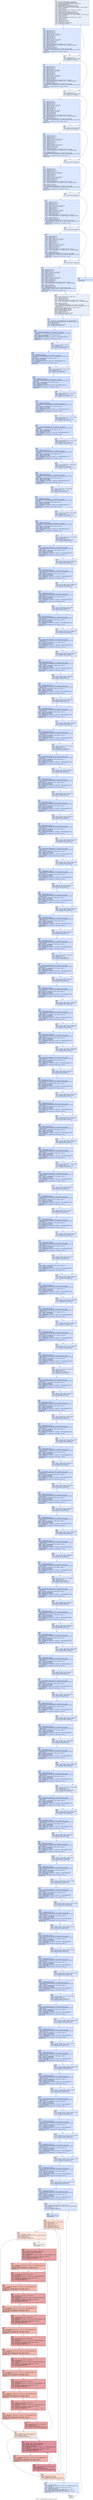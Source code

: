 digraph "CFG for '_Z19median_filter_2d_smPhS_ii' function" {
	label="CFG for '_Z19median_filter_2d_smPhS_ii' function";

	Node0x4eee3f0 [shape=record,color="#3d50c3ff", style=filled, fillcolor="#cbd8ee70",label="{%4:\l  %5 = alloca [121 x float], align 16, addrspace(5)\l  %6 = tail call i32 @llvm.amdgcn.workgroup.id.x()\l  %7 = tail call align 4 dereferenceable(64) i8 addrspace(4)*\l... @llvm.amdgcn.dispatch.ptr()\l  %8 = getelementptr i8, i8 addrspace(4)* %7, i64 4\l  %9 = bitcast i8 addrspace(4)* %8 to i16 addrspace(4)*\l  %10 = load i16, i16 addrspace(4)* %9, align 4, !range !4, !invariant.load !5\l  %11 = zext i16 %10 to i32\l  %12 = mul i32 %6, %11\l  %13 = tail call i32 @llvm.amdgcn.workitem.id.x(), !range !6\l  %14 = add i32 %12, %13\l  %15 = tail call i32 @llvm.amdgcn.workgroup.id.y()\l  %16 = getelementptr i8, i8 addrspace(4)* %7, i64 6\l  %17 = bitcast i8 addrspace(4)* %16 to i16 addrspace(4)*\l  %18 = load i16, i16 addrspace(4)* %17, align 2, !range !4, !invariant.load !5\l  %19 = zext i16 %18 to i32\l  %20 = mul i32 %15, %19\l  %21 = tail call i32 @llvm.amdgcn.workitem.id.y(), !range !6\l  %22 = add i32 %20, %21\l  %23 = add nsw i32 %11, -5\l  %24 = add nsw i32 %19, -5\l  %25 = icmp ugt i32 %13, %23\l  %26 = icmp ugt i32 %21, %24\l  %27 = select i1 %25, i1 %26, i1 false\l  br i1 %27, label %28, label %50\l|{<s0>T|<s1>F}}"];
	Node0x4eee3f0:s0 -> Node0x4ef20b0;
	Node0x4eee3f0:s1 -> Node0x4ef2140;
	Node0x4ef20b0 [shape=record,color="#3d50c3ff", style=filled, fillcolor="#aec9fc70",label="{%28:\l28:                                               \l  %29 = add nsw i32 %14, 4\l  %30 = icmp slt i32 %14, -4\l  %31 = icmp slt i32 %29, %2\l  %32 = add nsw i32 %2, -1\l  %33 = select i1 %31, i32 %29, i32 %32\l  %34 = select i1 %30, i32 1, i32 %33\l  %35 = add nsw i32 %22, 4\l  %36 = icmp slt i32 %22, -4\l  %37 = icmp slt i32 %35, %3\l  %38 = add nsw i32 %3, -1\l  %39 = select i1 %37, i32 %35, i32 %38\l  %40 = select i1 %36, i32 1, i32 %39\l  %41 = mul nsw i32 %40, %2\l  %42 = add nsw i32 %41, %34\l  %43 = sext i32 %42 to i64\l  %44 = getelementptr inbounds i8, i8 addrspace(1)* %0, i64 %43\l  %45 = load i8, i8 addrspace(1)* %44, align 1, !tbaa !7, !amdgpu.noclobber !5\l  %46 = zext i8 %45 to i32\l  %47 = add nuw nsw i32 %13, 8\l  %48 = add nuw nsw i32 %21, 8\l  %49 = getelementptr inbounds [41 x [41 x i32]], [41 x [41 x i32]]\l... addrspace(3)* @_ZZ19median_filter_2d_smPhS_iiE12sharedPixels, i32 0, i32 %47,\l... i32 %48\l  store i32 %46, i32 addrspace(3)* %49, align 4, !tbaa !10\l  br label %50\l}"];
	Node0x4ef20b0 -> Node0x4ef2140;
	Node0x4ef2140 [shape=record,color="#3d50c3ff", style=filled, fillcolor="#cbd8ee70",label="{%50:\l50:                                               \l  %51 = icmp ult i32 %21, 4\l  %52 = select i1 %25, i1 %51, i1 false\l  br i1 %52, label %53, label %74\l|{<s0>T|<s1>F}}"];
	Node0x4ef2140:s0 -> Node0x4ef31b0;
	Node0x4ef2140:s1 -> Node0x4ef3650;
	Node0x4ef31b0 [shape=record,color="#3d50c3ff", style=filled, fillcolor="#aec9fc70",label="{%53:\l53:                                               \l  %54 = add nsw i32 %14, 4\l  %55 = icmp slt i32 %14, -4\l  %56 = icmp slt i32 %54, %2\l  %57 = add nsw i32 %2, -1\l  %58 = select i1 %56, i32 %54, i32 %57\l  %59 = select i1 %55, i32 1, i32 %58\l  %60 = add nsw i32 %22, -4\l  %61 = icmp slt i32 %22, 4\l  %62 = icmp slt i32 %60, %3\l  %63 = add nsw i32 %3, -1\l  %64 = select i1 %62, i32 %60, i32 %63\l  %65 = select i1 %61, i32 1, i32 %64\l  %66 = mul nsw i32 %65, %2\l  %67 = add nsw i32 %66, %59\l  %68 = sext i32 %67 to i64\l  %69 = getelementptr inbounds i8, i8 addrspace(1)* %0, i64 %68\l  %70 = load i8, i8 addrspace(1)* %69, align 1, !tbaa !7, !amdgpu.noclobber !5\l  %71 = zext i8 %70 to i32\l  %72 = add nuw nsw i32 %13, 8\l  %73 = getelementptr inbounds [41 x [41 x i32]], [41 x [41 x i32]]\l... addrspace(3)* @_ZZ19median_filter_2d_smPhS_iiE12sharedPixels, i32 0, i32 %72,\l... i32 %21\l  store i32 %71, i32 addrspace(3)* %73, align 4, !tbaa !10\l  br label %74\l}"];
	Node0x4ef31b0 -> Node0x4ef3650;
	Node0x4ef3650 [shape=record,color="#3d50c3ff", style=filled, fillcolor="#cbd8ee70",label="{%74:\l74:                                               \l  %75 = icmp ult i32 %13, 4\l  %76 = select i1 %75, i1 %26, i1 false\l  br i1 %76, label %77, label %98\l|{<s0>T|<s1>F}}"];
	Node0x4ef3650:s0 -> Node0x4ef4ac0;
	Node0x4ef3650:s1 -> Node0x4ef5440;
	Node0x4ef4ac0 [shape=record,color="#3d50c3ff", style=filled, fillcolor="#aec9fc70",label="{%77:\l77:                                               \l  %78 = add nsw i32 %14, -4\l  %79 = icmp slt i32 %14, 4\l  %80 = icmp slt i32 %78, %2\l  %81 = add nsw i32 %2, -1\l  %82 = select i1 %80, i32 %78, i32 %81\l  %83 = select i1 %79, i32 1, i32 %82\l  %84 = add nsw i32 %22, 4\l  %85 = icmp slt i32 %22, -4\l  %86 = icmp slt i32 %84, %3\l  %87 = add nsw i32 %3, -1\l  %88 = select i1 %86, i32 %84, i32 %87\l  %89 = select i1 %85, i32 1, i32 %88\l  %90 = mul nsw i32 %89, %2\l  %91 = add nsw i32 %90, %83\l  %92 = sext i32 %91 to i64\l  %93 = getelementptr inbounds i8, i8 addrspace(1)* %0, i64 %92\l  %94 = load i8, i8 addrspace(1)* %93, align 1, !tbaa !7, !amdgpu.noclobber !5\l  %95 = zext i8 %94 to i32\l  %96 = add nuw nsw i32 %21, 8\l  %97 = getelementptr inbounds [41 x [41 x i32]], [41 x [41 x i32]]\l... addrspace(3)* @_ZZ19median_filter_2d_smPhS_iiE12sharedPixels, i32 0, i32 %13,\l... i32 %96\l  store i32 %95, i32 addrspace(3)* %97, align 4, !tbaa !10\l  br label %98\l}"];
	Node0x4ef4ac0 -> Node0x4ef5440;
	Node0x4ef5440 [shape=record,color="#3d50c3ff", style=filled, fillcolor="#cbd8ee70",label="{%98:\l98:                                               \l  %99 = select i1 %75, i1 %51, i1 false\l  br i1 %99, label %100, label %120\l|{<s0>T|<s1>F}}"];
	Node0x4ef5440:s0 -> Node0x4ef6020;
	Node0x4ef5440:s1 -> Node0x4ef6300;
	Node0x4ef6020 [shape=record,color="#3d50c3ff", style=filled, fillcolor="#aec9fc70",label="{%100:\l100:                                              \l  %101 = add nsw i32 %14, -4\l  %102 = icmp slt i32 %14, 4\l  %103 = icmp slt i32 %101, %2\l  %104 = add nsw i32 %2, -1\l  %105 = select i1 %103, i32 %101, i32 %104\l  %106 = select i1 %102, i32 1, i32 %105\l  %107 = add nsw i32 %22, -4\l  %108 = icmp slt i32 %22, 4\l  %109 = icmp slt i32 %107, %3\l  %110 = add nsw i32 %3, -1\l  %111 = select i1 %109, i32 %107, i32 %110\l  %112 = select i1 %108, i32 1, i32 %111\l  %113 = mul nsw i32 %112, %2\l  %114 = add nsw i32 %113, %106\l  %115 = sext i32 %114 to i64\l  %116 = getelementptr inbounds i8, i8 addrspace(1)* %0, i64 %115\l  %117 = load i8, i8 addrspace(1)* %116, align 1, !tbaa !7, !amdgpu.noclobber\l... !5\l  %118 = zext i8 %117 to i32\l  %119 = getelementptr inbounds [41 x [41 x i32]], [41 x [41 x i32]]\l... addrspace(3)* @_ZZ19median_filter_2d_smPhS_iiE12sharedPixels, i32 0, i32 %13,\l... i32 %21\l  store i32 %118, i32 addrspace(3)* %119, align 4, !tbaa !10\l  br label %120\l}"];
	Node0x4ef6020 -> Node0x4ef6300;
	Node0x4ef6300 [shape=record,color="#3d50c3ff", style=filled, fillcolor="#cbd8ee70",label="{%120:\l120:                                              \l  br i1 %75, label %121, label %141\l|{<s0>T|<s1>F}}"];
	Node0x4ef6300:s0 -> Node0x4ef6e90;
	Node0x4ef6300:s1 -> Node0x4ef70c0;
	Node0x4ef6e90 [shape=record,color="#3d50c3ff", style=filled, fillcolor="#aec9fc70",label="{%121:\l121:                                              \l  %122 = add nsw i32 %14, -4\l  %123 = icmp slt i32 %14, 4\l  %124 = icmp slt i32 %122, %2\l  %125 = add nsw i32 %2, -1\l  %126 = select i1 %124, i32 %122, i32 %125\l  %127 = select i1 %123, i32 1, i32 %126\l  %128 = icmp slt i32 %22, 0\l  %129 = icmp slt i32 %22, %3\l  %130 = add nsw i32 %3, -1\l  %131 = select i1 %129, i32 %22, i32 %130\l  %132 = select i1 %128, i32 1, i32 %131\l  %133 = mul nsw i32 %132, %2\l  %134 = add nsw i32 %133, %127\l  %135 = sext i32 %134 to i64\l  %136 = getelementptr inbounds i8, i8 addrspace(1)* %0, i64 %135\l  %137 = load i8, i8 addrspace(1)* %136, align 1, !tbaa !7, !amdgpu.noclobber\l... !5\l  %138 = zext i8 %137 to i32\l  %139 = add nuw nsw i32 %21, 4\l  %140 = getelementptr inbounds [41 x [41 x i32]], [41 x [41 x i32]]\l... addrspace(3)* @_ZZ19median_filter_2d_smPhS_iiE12sharedPixels, i32 0, i32 %13,\l... i32 %139\l  store i32 %138, i32 addrspace(3)* %140, align 4, !tbaa !10\l  br label %141\l}"];
	Node0x4ef6e90 -> Node0x4ef70c0;
	Node0x4ef70c0 [shape=record,color="#3d50c3ff", style=filled, fillcolor="#cbd8ee70",label="{%141:\l141:                                              \l  br i1 %25, label %142, label %163\l|{<s0>T|<s1>F}}"];
	Node0x4ef70c0:s0 -> Node0x4ef8050;
	Node0x4ef70c0:s1 -> Node0x4ef8280;
	Node0x4ef8050 [shape=record,color="#3d50c3ff", style=filled, fillcolor="#aec9fc70",label="{%142:\l142:                                              \l  %143 = add nsw i32 %14, 4\l  %144 = icmp slt i32 %14, -4\l  %145 = icmp slt i32 %143, %2\l  %146 = add nsw i32 %2, -1\l  %147 = select i1 %145, i32 %143, i32 %146\l  %148 = select i1 %144, i32 1, i32 %147\l  %149 = icmp slt i32 %22, 0\l  %150 = icmp slt i32 %22, %3\l  %151 = add nsw i32 %3, -1\l  %152 = select i1 %150, i32 %22, i32 %151\l  %153 = select i1 %149, i32 1, i32 %152\l  %154 = mul nsw i32 %153, %2\l  %155 = add nsw i32 %154, %148\l  %156 = sext i32 %155 to i64\l  %157 = getelementptr inbounds i8, i8 addrspace(1)* %0, i64 %156\l  %158 = load i8, i8 addrspace(1)* %157, align 1, !tbaa !7, !amdgpu.noclobber\l... !5\l  %159 = zext i8 %158 to i32\l  %160 = add nuw nsw i32 %13, 8\l  %161 = add nuw nsw i32 %21, 4\l  %162 = getelementptr inbounds [41 x [41 x i32]], [41 x [41 x i32]]\l... addrspace(3)* @_ZZ19median_filter_2d_smPhS_iiE12sharedPixels, i32 0, i32\l... %160, i32 %161\l  store i32 %159, i32 addrspace(3)* %162, align 4, !tbaa !10\l  br label %163\l}"];
	Node0x4ef8050 -> Node0x4ef8280;
	Node0x4ef8280 [shape=record,color="#3d50c3ff", style=filled, fillcolor="#cbd8ee70",label="{%163:\l163:                                              \l  br i1 %51, label %164, label %184\l|{<s0>T|<s1>F}}"];
	Node0x4ef8280:s0 -> Node0x4ef8ea0;
	Node0x4ef8280:s1 -> Node0x4ef90d0;
	Node0x4ef8ea0 [shape=record,color="#3d50c3ff", style=filled, fillcolor="#aec9fc70",label="{%164:\l164:                                              \l  %165 = icmp slt i32 %14, 0\l  %166 = icmp slt i32 %14, %2\l  %167 = add nsw i32 %2, -1\l  %168 = select i1 %166, i32 %14, i32 %167\l  %169 = select i1 %165, i32 1, i32 %168\l  %170 = add nsw i32 %22, -4\l  %171 = icmp slt i32 %22, 4\l  %172 = icmp slt i32 %170, %3\l  %173 = add nsw i32 %3, -1\l  %174 = select i1 %172, i32 %170, i32 %173\l  %175 = select i1 %171, i32 1, i32 %174\l  %176 = mul nsw i32 %175, %2\l  %177 = add nsw i32 %176, %169\l  %178 = sext i32 %177 to i64\l  %179 = getelementptr inbounds i8, i8 addrspace(1)* %0, i64 %178\l  %180 = load i8, i8 addrspace(1)* %179, align 1, !tbaa !7, !amdgpu.noclobber\l... !5\l  %181 = zext i8 %180 to i32\l  %182 = add nuw nsw i32 %13, 4\l  %183 = getelementptr inbounds [41 x [41 x i32]], [41 x [41 x i32]]\l... addrspace(3)* @_ZZ19median_filter_2d_smPhS_iiE12sharedPixels, i32 0, i32\l... %182, i32 %21\l  store i32 %181, i32 addrspace(3)* %183, align 4, !tbaa !10\l  br label %184\l}"];
	Node0x4ef8ea0 -> Node0x4ef90d0;
	Node0x4ef90d0 [shape=record,color="#3d50c3ff", style=filled, fillcolor="#cbd8ee70",label="{%184:\l184:                                              \l  br i1 %26, label %187, label %185\l|{<s0>T|<s1>F}}"];
	Node0x4ef90d0:s0 -> Node0x4ef9c60;
	Node0x4ef90d0:s1 -> Node0x4ef9e90;
	Node0x4ef9e90 [shape=record,color="#3d50c3ff", style=filled, fillcolor="#aec9fc70",label="{%185:\l185:                                              \l  %186 = add nuw nsw i32 %13, 4\l  br label %208\l}"];
	Node0x4ef9e90 -> Node0x4efa060;
	Node0x4ef9c60 [shape=record,color="#3d50c3ff", style=filled, fillcolor="#aec9fc70",label="{%187:\l187:                                              \l  %188 = icmp slt i32 %14, 0\l  %189 = icmp slt i32 %14, %2\l  %190 = add nsw i32 %2, -1\l  %191 = select i1 %189, i32 %14, i32 %190\l  %192 = select i1 %188, i32 1, i32 %191\l  %193 = add nsw i32 %22, 4\l  %194 = icmp slt i32 %22, -4\l  %195 = icmp slt i32 %193, %3\l  %196 = add nsw i32 %3, -1\l  %197 = select i1 %195, i32 %193, i32 %196\l  %198 = select i1 %194, i32 1, i32 %197\l  %199 = mul nsw i32 %198, %2\l  %200 = add nsw i32 %199, %192\l  %201 = sext i32 %200 to i64\l  %202 = getelementptr inbounds i8, i8 addrspace(1)* %0, i64 %201\l  %203 = load i8, i8 addrspace(1)* %202, align 1, !tbaa !7, !amdgpu.noclobber\l... !5\l  %204 = zext i8 %203 to i32\l  %205 = add nuw nsw i32 %13, 4\l  %206 = add nuw nsw i32 %21, 8\l  %207 = getelementptr inbounds [41 x [41 x i32]], [41 x [41 x i32]]\l... addrspace(3)* @_ZZ19median_filter_2d_smPhS_iiE12sharedPixels, i32 0, i32\l... %205, i32 %206\l  store i32 %204, i32 addrspace(3)* %207, align 4, !tbaa !10\l  br label %208\l}"];
	Node0x4ef9c60 -> Node0x4efa060;
	Node0x4efa060 [shape=record,color="#3d50c3ff", style=filled, fillcolor="#cbd8ee70",label="{%208:\l208:                                              \l  %209 = phi i32 [ %186, %185 ], [ %205, %187 ]\l  %210 = mul nsw i32 %22, %2\l  %211 = add nsw i32 %210, %14\l  %212 = sext i32 %211 to i64\l  %213 = getelementptr inbounds i8, i8 addrspace(1)* %0, i64 %212\l  %214 = load i8, i8 addrspace(1)* %213, align 1, !tbaa !7, !amdgpu.noclobber\l... !5\l  %215 = zext i8 %214 to i32\l  %216 = add nuw nsw i32 %21, 4\l  %217 = getelementptr inbounds [41 x [41 x i32]], [41 x [41 x i32]]\l... addrspace(3)* @_ZZ19median_filter_2d_smPhS_iiE12sharedPixels, i32 0, i32\l... %209, i32 %216\l  store i32 %215, i32 addrspace(3)* %217, align 4, !tbaa !10\l  fence syncscope(\"workgroup\") release\l  tail call void @llvm.amdgcn.s.barrier()\l  fence syncscope(\"workgroup\") acquire\l  %218 = icmp slt i32 %14, %2\l  %219 = icmp slt i32 %22, %3\l  %220 = select i1 %218, i1 %219, i1 false\l  br i1 %220, label %221, label %1153\l|{<s0>T|<s1>F}}"];
	Node0x4efa060:s0 -> Node0x4efb840;
	Node0x4efa060:s1 -> Node0x4efb8d0;
	Node0x4efb840 [shape=record,color="#3d50c3ff", style=filled, fillcolor="#aec9fc70",label="{%221:\l221:                                              \l  %222 = bitcast [121 x float] addrspace(5)* %5 to i8 addrspace(5)*\l  call void @llvm.lifetime.start.p5i8(i64 484, i8 addrspace(5)* %222) #4\l  %223 = icmp sgt i32 %2, 0\l  %224 = icmp sgt i32 %3, 0\l  %225 = select i1 %223, i1 %224, i1 false\l  br i1 %225, label %339, label %344\l|{<s0>T|<s1>F}}"];
	Node0x4efb840:s0 -> Node0x4efbda0;
	Node0x4efb840:s1 -> Node0x4efbdf0;
	Node0x4efbf30 [shape=record,color="#3d50c3ff", style=filled, fillcolor="#93b5fe70",label="{%226:\l226:                                              \l  %227 = add i32 %1150, -2\l  br label %228\l}"];
	Node0x4efbf30 -> Node0x4efc080;
	Node0x4efc080 [shape=record,color="#3d50c3ff", style=filled, fillcolor="#f7b39670",label="{%228:\l228:                                              \l  %229 = phi i32 [ 0, %226 ], [ %261, %260 ]\l  %230 = xor i32 %229, -1\l  %231 = add i32 %1150, %230\l  %232 = xor i32 %229, -1\l  %233 = add nsw i32 %1150, %232\l  %234 = icmp sgt i32 %233, 0\l  br i1 %234, label %235, label %260\l|{<s0>T|<s1>F}}"];
	Node0x4efc080:s0 -> Node0x4efc5c0;
	Node0x4efc080:s1 -> Node0x4efc1b0;
	Node0x4efc5c0 [shape=record,color="#3d50c3ff", style=filled, fillcolor="#f4c5ad70",label="{%235:\l235:                                              \l  %236 = sub i32 %227, %229\l  %237 = load float, float addrspace(5)* %1151, align 16, !tbaa !12\l  %238 = and i32 %231, 7\l  %239 = icmp ult i32 %236, 7\l  br i1 %239, label %242, label %240\l|{<s0>T|<s1>F}}"];
	Node0x4efc5c0:s0 -> Node0x4efcac0;
	Node0x4efc5c0:s1 -> Node0x4efcb50;
	Node0x4efcb50 [shape=record,color="#3d50c3ff", style=filled, fillcolor="#e8d6cc70",label="{%240:\l240:                                              \l  %241 = and i32 %231, -8\l  br label %263\l}"];
	Node0x4efcb50 -> Node0x4efcd50;
	Node0x4efcac0 [shape=record,color="#3d50c3ff", style=filled, fillcolor="#f4c5ad70",label="{%242:\l242:                                              \l  %243 = phi float [ %237, %235 ], [ %330, %329 ]\l  %244 = phi i32 [ 0, %235 ], [ %323, %329 ]\l  %245 = icmp eq i32 %238, 0\l  br i1 %245, label %260, label %246\l|{<s0>T|<s1>F}}"];
	Node0x4efcac0:s0 -> Node0x4efc1b0;
	Node0x4efcac0:s1 -> Node0x4efd130;
	Node0x4efd130 [shape=record,color="#b70d28ff", style=filled, fillcolor="#b70d2870",label="{%246:\l246:                                              \l  %247 = phi float [ %257, %256 ], [ %243, %242 ]\l  %248 = phi i32 [ %250, %256 ], [ %244, %242 ]\l  %249 = phi i32 [ %258, %256 ], [ 0, %242 ]\l  %250 = add nuw nsw i32 %248, 1\l  %251 = getelementptr inbounds [121 x float], [121 x float] addrspace(5)* %5,\l... i32 0, i32 %250\l  %252 = load float, float addrspace(5)* %251, align 4, !tbaa !12\l  %253 = fcmp contract ogt float %247, %252\l  br i1 %253, label %254, label %256\l|{<s0>T|<s1>F}}"];
	Node0x4efd130:s0 -> Node0x4efd3e0;
	Node0x4efd130:s1 -> Node0x4efd2a0;
	Node0x4efd3e0 [shape=record,color="#3d50c3ff", style=filled, fillcolor="#d6524470",label="{%254:\l254:                                              \l  %255 = getelementptr inbounds [121 x float], [121 x float] addrspace(5)* %5,\l... i32 0, i32 %248\l  store float %252, float addrspace(5)* %255, align 4, !tbaa !12\l  store float %247, float addrspace(5)* %251, align 4, !tbaa !12\l  br label %256\l}"];
	Node0x4efd3e0 -> Node0x4efd2a0;
	Node0x4efd2a0 [shape=record,color="#b70d28ff", style=filled, fillcolor="#b70d2870",label="{%256:\l256:                                              \l  %257 = phi float [ %252, %246 ], [ %247, %254 ]\l  %258 = add i32 %249, 1\l  %259 = icmp eq i32 %258, %238\l  br i1 %259, label %260, label %246, !llvm.loop !14\l|{<s0>T|<s1>F}}"];
	Node0x4efd2a0:s0 -> Node0x4efc1b0;
	Node0x4efd2a0:s1 -> Node0x4efd130;
	Node0x4efc1b0 [shape=record,color="#3d50c3ff", style=filled, fillcolor="#f7b39670",label="{%260:\l260:                                              \l  %261 = add nuw nsw i32 %229, 1\l  %262 = icmp eq i32 %227, %229\l  br i1 %262, label %333, label %228, !llvm.loop !16\l|{<s0>T|<s1>F}}"];
	Node0x4efc1b0:s0 -> Node0x4ef7a50;
	Node0x4efc1b0:s1 -> Node0x4efc080;
	Node0x4efcd50 [shape=record,color="#b70d28ff", style=filled, fillcolor="#c32e3170",label="{%263:\l263:                                              \l  %264 = phi float [ %237, %240 ], [ %330, %329 ]\l  %265 = phi i32 [ 0, %240 ], [ %323, %329 ]\l  %266 = phi i32 [ 0, %240 ], [ %331, %329 ]\l  %267 = or i32 %265, 1\l  %268 = getelementptr inbounds [121 x float], [121 x float] addrspace(5)* %5,\l... i32 0, i32 %267\l  %269 = load float, float addrspace(5)* %268, align 4, !tbaa !12\l  %270 = fcmp contract ogt float %264, %269\l  br i1 %270, label %271, label %273\l|{<s0>T|<s1>F}}"];
	Node0x4efcd50:s0 -> Node0x4eff450;
	Node0x4efcd50:s1 -> Node0x4eff4e0;
	Node0x4eff450 [shape=record,color="#3d50c3ff", style=filled, fillcolor="#dc5d4a70",label="{%271:\l271:                                              \l  %272 = getelementptr inbounds [121 x float], [121 x float] addrspace(5)* %5,\l... i32 0, i32 %265\l  store float %269, float addrspace(5)* %272, align 16, !tbaa !12\l  store float %264, float addrspace(5)* %268, align 4, !tbaa !12\l  br label %273\l}"];
	Node0x4eff450 -> Node0x4eff4e0;
	Node0x4eff4e0 [shape=record,color="#b70d28ff", style=filled, fillcolor="#c32e3170",label="{%273:\l273:                                              \l  %274 = phi float [ %269, %263 ], [ %264, %271 ]\l  %275 = or i32 %265, 2\l  %276 = getelementptr inbounds [121 x float], [121 x float] addrspace(5)* %5,\l... i32 0, i32 %275\l  %277 = load float, float addrspace(5)* %276, align 8, !tbaa !12\l  %278 = fcmp contract ogt float %274, %277\l  br i1 %278, label %279, label %281\l|{<s0>T|<s1>F}}"];
	Node0x4eff4e0:s0 -> Node0x4effb70;
	Node0x4eff4e0:s1 -> Node0x4effbc0;
	Node0x4effb70 [shape=record,color="#3d50c3ff", style=filled, fillcolor="#dc5d4a70",label="{%279:\l279:                                              \l  %280 = getelementptr inbounds [121 x float], [121 x float] addrspace(5)* %5,\l... i32 0, i32 %267\l  store float %277, float addrspace(5)* %280, align 4, !tbaa !12\l  store float %274, float addrspace(5)* %276, align 8, !tbaa !12\l  br label %281\l}"];
	Node0x4effb70 -> Node0x4effbc0;
	Node0x4effbc0 [shape=record,color="#b70d28ff", style=filled, fillcolor="#c32e3170",label="{%281:\l281:                                              \l  %282 = phi float [ %277, %273 ], [ %274, %279 ]\l  %283 = or i32 %265, 3\l  %284 = getelementptr inbounds [121 x float], [121 x float] addrspace(5)* %5,\l... i32 0, i32 %283\l  %285 = load float, float addrspace(5)* %284, align 4, !tbaa !12\l  %286 = fcmp contract ogt float %282, %285\l  br i1 %286, label %287, label %289\l|{<s0>T|<s1>F}}"];
	Node0x4effbc0:s0 -> Node0x4f00210;
	Node0x4effbc0:s1 -> Node0x4f00260;
	Node0x4f00210 [shape=record,color="#3d50c3ff", style=filled, fillcolor="#dc5d4a70",label="{%287:\l287:                                              \l  %288 = getelementptr inbounds [121 x float], [121 x float] addrspace(5)* %5,\l... i32 0, i32 %275\l  store float %285, float addrspace(5)* %288, align 8, !tbaa !12\l  store float %282, float addrspace(5)* %284, align 4, !tbaa !12\l  br label %289\l}"];
	Node0x4f00210 -> Node0x4f00260;
	Node0x4f00260 [shape=record,color="#b70d28ff", style=filled, fillcolor="#c32e3170",label="{%289:\l289:                                              \l  %290 = phi float [ %285, %281 ], [ %282, %287 ]\l  %291 = or i32 %265, 4\l  %292 = getelementptr inbounds [121 x float], [121 x float] addrspace(5)* %5,\l... i32 0, i32 %291\l  %293 = load float, float addrspace(5)* %292, align 16, !tbaa !12\l  %294 = fcmp contract ogt float %290, %293\l  br i1 %294, label %295, label %297\l|{<s0>T|<s1>F}}"];
	Node0x4f00260:s0 -> Node0x4f008b0;
	Node0x4f00260:s1 -> Node0x4f00900;
	Node0x4f008b0 [shape=record,color="#3d50c3ff", style=filled, fillcolor="#dc5d4a70",label="{%295:\l295:                                              \l  %296 = getelementptr inbounds [121 x float], [121 x float] addrspace(5)* %5,\l... i32 0, i32 %283\l  store float %293, float addrspace(5)* %296, align 4, !tbaa !12\l  store float %290, float addrspace(5)* %292, align 16, !tbaa !12\l  br label %297\l}"];
	Node0x4f008b0 -> Node0x4f00900;
	Node0x4f00900 [shape=record,color="#b70d28ff", style=filled, fillcolor="#c32e3170",label="{%297:\l297:                                              \l  %298 = phi float [ %293, %289 ], [ %290, %295 ]\l  %299 = or i32 %265, 5\l  %300 = getelementptr inbounds [121 x float], [121 x float] addrspace(5)* %5,\l... i32 0, i32 %299\l  %301 = load float, float addrspace(5)* %300, align 4, !tbaa !12\l  %302 = fcmp contract ogt float %298, %301\l  br i1 %302, label %303, label %305\l|{<s0>T|<s1>F}}"];
	Node0x4f00900:s0 -> Node0x4f00f80;
	Node0x4f00900:s1 -> Node0x4f00fd0;
	Node0x4f00f80 [shape=record,color="#3d50c3ff", style=filled, fillcolor="#dc5d4a70",label="{%303:\l303:                                              \l  %304 = getelementptr inbounds [121 x float], [121 x float] addrspace(5)* %5,\l... i32 0, i32 %291\l  store float %301, float addrspace(5)* %304, align 16, !tbaa !12\l  store float %298, float addrspace(5)* %300, align 4, !tbaa !12\l  br label %305\l}"];
	Node0x4f00f80 -> Node0x4f00fd0;
	Node0x4f00fd0 [shape=record,color="#b70d28ff", style=filled, fillcolor="#c32e3170",label="{%305:\l305:                                              \l  %306 = phi float [ %301, %297 ], [ %298, %303 ]\l  %307 = or i32 %265, 6\l  %308 = getelementptr inbounds [121 x float], [121 x float] addrspace(5)* %5,\l... i32 0, i32 %307\l  %309 = load float, float addrspace(5)* %308, align 8, !tbaa !12\l  %310 = fcmp contract ogt float %306, %309\l  br i1 %310, label %311, label %313\l|{<s0>T|<s1>F}}"];
	Node0x4f00fd0:s0 -> Node0x4f01650;
	Node0x4f00fd0:s1 -> Node0x4f016a0;
	Node0x4f01650 [shape=record,color="#3d50c3ff", style=filled, fillcolor="#dc5d4a70",label="{%311:\l311:                                              \l  %312 = getelementptr inbounds [121 x float], [121 x float] addrspace(5)* %5,\l... i32 0, i32 %299\l  store float %309, float addrspace(5)* %312, align 4, !tbaa !12\l  store float %306, float addrspace(5)* %308, align 8, !tbaa !12\l  br label %313\l}"];
	Node0x4f01650 -> Node0x4f016a0;
	Node0x4f016a0 [shape=record,color="#b70d28ff", style=filled, fillcolor="#c32e3170",label="{%313:\l313:                                              \l  %314 = phi float [ %309, %305 ], [ %306, %311 ]\l  %315 = or i32 %265, 7\l  %316 = getelementptr inbounds [121 x float], [121 x float] addrspace(5)* %5,\l... i32 0, i32 %315\l  %317 = load float, float addrspace(5)* %316, align 4, !tbaa !12\l  %318 = fcmp contract ogt float %314, %317\l  br i1 %318, label %319, label %321\l|{<s0>T|<s1>F}}"];
	Node0x4f016a0:s0 -> Node0x4f01cf0;
	Node0x4f016a0:s1 -> Node0x4f01d40;
	Node0x4f01cf0 [shape=record,color="#3d50c3ff", style=filled, fillcolor="#dc5d4a70",label="{%319:\l319:                                              \l  %320 = getelementptr inbounds [121 x float], [121 x float] addrspace(5)* %5,\l... i32 0, i32 %307\l  store float %317, float addrspace(5)* %320, align 8, !tbaa !12\l  store float %314, float addrspace(5)* %316, align 4, !tbaa !12\l  br label %321\l}"];
	Node0x4f01cf0 -> Node0x4f01d40;
	Node0x4f01d40 [shape=record,color="#b70d28ff", style=filled, fillcolor="#c32e3170",label="{%321:\l321:                                              \l  %322 = phi float [ %317, %313 ], [ %314, %319 ]\l  %323 = add nuw nsw i32 %265, 8\l  %324 = getelementptr inbounds [121 x float], [121 x float] addrspace(5)* %5,\l... i32 0, i32 %323\l  %325 = load float, float addrspace(5)* %324, align 16, !tbaa !12\l  %326 = fcmp contract ogt float %322, %325\l  br i1 %326, label %327, label %329\l|{<s0>T|<s1>F}}"];
	Node0x4f01d40:s0 -> Node0x4eef6f0;
	Node0x4f01d40:s1 -> Node0x4efce40;
	Node0x4eef6f0 [shape=record,color="#3d50c3ff", style=filled, fillcolor="#dc5d4a70",label="{%327:\l327:                                              \l  %328 = getelementptr inbounds [121 x float], [121 x float] addrspace(5)* %5,\l... i32 0, i32 %315\l  store float %325, float addrspace(5)* %328, align 4, !tbaa !12\l  store float %322, float addrspace(5)* %324, align 16, !tbaa !12\l  br label %329\l}"];
	Node0x4eef6f0 -> Node0x4efce40;
	Node0x4efce40 [shape=record,color="#b70d28ff", style=filled, fillcolor="#c32e3170",label="{%329:\l329:                                              \l  %330 = phi float [ %325, %321 ], [ %322, %327 ]\l  %331 = add i32 %266, 8\l  %332 = icmp eq i32 %331, %241\l  br i1 %332, label %242, label %263, !llvm.loop !18\l|{<s0>T|<s1>F}}"];
	Node0x4efce40:s0 -> Node0x4efcac0;
	Node0x4efce40:s1 -> Node0x4efcd50;
	Node0x4ef7a50 [shape=record,color="#3d50c3ff", style=filled, fillcolor="#aec9fc70",label="{%333:\l333:                                              \l  %334 = sdiv i32 %1150, 2\l  %335 = getelementptr inbounds [121 x float], [121 x float] addrspace(5)* %5,\l... i32 0, i32 %334\l  %336 = load float, float addrspace(5)* %335, align 4, !tbaa !12\l  %337 = fptoui float %336 to i8\l  %338 = getelementptr inbounds i8, i8 addrspace(1)* %1, i64 %212\l  store i8 %337, i8 addrspace(1)* %338, align 1, !tbaa !7\l  call void @llvm.lifetime.end.p5i8(i64 484, i8 addrspace(5)* %222) #4\l  br label %1153\l}"];
	Node0x4ef7a50 -> Node0x4efb8d0;
	Node0x4efbda0 [shape=record,color="#3d50c3ff", style=filled, fillcolor="#93b5fe70",label="{%339:\l339:                                              \l  %340 = getelementptr inbounds [41 x [41 x i32]], [41 x [41 x i32]]\l... addrspace(3)* @_ZZ19median_filter_2d_smPhS_iiE12sharedPixels, i32 0, i32 %13,\l... i32 %21\l  %341 = load i32, i32 addrspace(3)* %340, align 4, !tbaa !10\l  %342 = sitofp i32 %341 to float\l  %343 = getelementptr inbounds [121 x float], [121 x float] addrspace(5)* %5,\l... i32 0, i32 0\l  store float %342, float addrspace(5)* %343, align 16, !tbaa !12\l  br label %344\l}"];
	Node0x4efbda0 -> Node0x4efbdf0;
	Node0x4efbdf0 [shape=record,color="#3d50c3ff", style=filled, fillcolor="#aec9fc70",label="{%344:\l344:                                              \l  %345 = phi i32 [ 1, %339 ], [ 0, %221 ]\l  %346 = icmp sgt i32 %3, 1\l  %347 = select i1 %223, i1 %346, i1 false\l  br i1 %347, label %348, label %355\l|{<s0>T|<s1>F}}"];
	Node0x4efbdf0:s0 -> Node0x4f03ed0;
	Node0x4efbdf0:s1 -> Node0x4f03f20;
	Node0x4f03ed0 [shape=record,color="#3d50c3ff", style=filled, fillcolor="#93b5fe70",label="{%348:\l348:                                              \l  %349 = add nuw nsw i32 %21, 1\l  %350 = getelementptr inbounds [41 x [41 x i32]], [41 x [41 x i32]]\l... addrspace(3)* @_ZZ19median_filter_2d_smPhS_iiE12sharedPixels, i32 0, i32 %13,\l... i32 %349\l  %351 = load i32, i32 addrspace(3)* %350, align 4, !tbaa !10\l  %352 = sitofp i32 %351 to float\l  %353 = add nuw nsw i32 %345, 1\l  %354 = getelementptr inbounds [121 x float], [121 x float] addrspace(5)* %5,\l... i32 0, i32 %345\l  store float %352, float addrspace(5)* %354, align 4, !tbaa !12\l  br label %355\l}"];
	Node0x4f03ed0 -> Node0x4f03f20;
	Node0x4f03f20 [shape=record,color="#3d50c3ff", style=filled, fillcolor="#aec9fc70",label="{%355:\l355:                                              \l  %356 = phi i32 [ %353, %348 ], [ %345, %344 ]\l  %357 = icmp sgt i32 %3, 2\l  %358 = select i1 %223, i1 %357, i1 false\l  br i1 %358, label %359, label %366\l|{<s0>T|<s1>F}}"];
	Node0x4f03f20:s0 -> Node0x4f046b0;
	Node0x4f03f20:s1 -> Node0x4f04700;
	Node0x4f046b0 [shape=record,color="#3d50c3ff", style=filled, fillcolor="#93b5fe70",label="{%359:\l359:                                              \l  %360 = add nuw nsw i32 %21, 2\l  %361 = getelementptr inbounds [41 x [41 x i32]], [41 x [41 x i32]]\l... addrspace(3)* @_ZZ19median_filter_2d_smPhS_iiE12sharedPixels, i32 0, i32 %13,\l... i32 %360\l  %362 = load i32, i32 addrspace(3)* %361, align 4, !tbaa !10\l  %363 = sitofp i32 %362 to float\l  %364 = add nuw nsw i32 %356, 1\l  %365 = getelementptr inbounds [121 x float], [121 x float] addrspace(5)* %5,\l... i32 0, i32 %356\l  store float %363, float addrspace(5)* %365, align 4, !tbaa !12\l  br label %366\l}"];
	Node0x4f046b0 -> Node0x4f04700;
	Node0x4f04700 [shape=record,color="#3d50c3ff", style=filled, fillcolor="#aec9fc70",label="{%366:\l366:                                              \l  %367 = phi i32 [ %364, %359 ], [ %356, %355 ]\l  %368 = icmp sgt i32 %3, 3\l  %369 = select i1 %223, i1 %368, i1 false\l  br i1 %369, label %370, label %377\l|{<s0>T|<s1>F}}"];
	Node0x4f04700:s0 -> Node0x4f04e90;
	Node0x4f04700:s1 -> Node0x4f04ee0;
	Node0x4f04e90 [shape=record,color="#3d50c3ff", style=filled, fillcolor="#93b5fe70",label="{%370:\l370:                                              \l  %371 = add nuw nsw i32 %21, 3\l  %372 = getelementptr inbounds [41 x [41 x i32]], [41 x [41 x i32]]\l... addrspace(3)* @_ZZ19median_filter_2d_smPhS_iiE12sharedPixels, i32 0, i32 %13,\l... i32 %371\l  %373 = load i32, i32 addrspace(3)* %372, align 4, !tbaa !10\l  %374 = sitofp i32 %373 to float\l  %375 = add nuw nsw i32 %367, 1\l  %376 = getelementptr inbounds [121 x float], [121 x float] addrspace(5)* %5,\l... i32 0, i32 %367\l  store float %374, float addrspace(5)* %376, align 4, !tbaa !12\l  br label %377\l}"];
	Node0x4f04e90 -> Node0x4f04ee0;
	Node0x4f04ee0 [shape=record,color="#3d50c3ff", style=filled, fillcolor="#aec9fc70",label="{%377:\l377:                                              \l  %378 = phi i32 [ %375, %370 ], [ %367, %366 ]\l  %379 = icmp sgt i32 %3, 4\l  %380 = select i1 %223, i1 %379, i1 false\l  br i1 %380, label %381, label %387\l|{<s0>T|<s1>F}}"];
	Node0x4f04ee0:s0 -> Node0x4f05670;
	Node0x4f04ee0:s1 -> Node0x4f056c0;
	Node0x4f05670 [shape=record,color="#3d50c3ff", style=filled, fillcolor="#93b5fe70",label="{%381:\l381:                                              \l  %382 = getelementptr inbounds [41 x [41 x i32]], [41 x [41 x i32]]\l... addrspace(3)* @_ZZ19median_filter_2d_smPhS_iiE12sharedPixels, i32 0, i32 %13,\l... i32 %216\l  %383 = load i32, i32 addrspace(3)* %382, align 4, !tbaa !10\l  %384 = sitofp i32 %383 to float\l  %385 = add nuw nsw i32 %378, 1\l  %386 = getelementptr inbounds [121 x float], [121 x float] addrspace(5)* %5,\l... i32 0, i32 %378\l  store float %384, float addrspace(5)* %386, align 4, !tbaa !12\l  br label %387\l}"];
	Node0x4f05670 -> Node0x4f056c0;
	Node0x4f056c0 [shape=record,color="#3d50c3ff", style=filled, fillcolor="#aec9fc70",label="{%387:\l387:                                              \l  %388 = phi i32 [ %385, %381 ], [ %378, %377 ]\l  %389 = icmp sgt i32 %3, 5\l  %390 = select i1 %223, i1 %389, i1 false\l  br i1 %390, label %391, label %398\l|{<s0>T|<s1>F}}"];
	Node0x4f056c0:s0 -> Node0x4f05dc0;
	Node0x4f056c0:s1 -> Node0x4f05e10;
	Node0x4f05dc0 [shape=record,color="#3d50c3ff", style=filled, fillcolor="#93b5fe70",label="{%391:\l391:                                              \l  %392 = add nuw nsw i32 %21, 5\l  %393 = getelementptr inbounds [41 x [41 x i32]], [41 x [41 x i32]]\l... addrspace(3)* @_ZZ19median_filter_2d_smPhS_iiE12sharedPixels, i32 0, i32 %13,\l... i32 %392\l  %394 = load i32, i32 addrspace(3)* %393, align 4, !tbaa !10\l  %395 = sitofp i32 %394 to float\l  %396 = add nuw nsw i32 %388, 1\l  %397 = getelementptr inbounds [121 x float], [121 x float] addrspace(5)* %5,\l... i32 0, i32 %388\l  store float %395, float addrspace(5)* %397, align 4, !tbaa !12\l  br label %398\l}"];
	Node0x4f05dc0 -> Node0x4f05e10;
	Node0x4f05e10 [shape=record,color="#3d50c3ff", style=filled, fillcolor="#aec9fc70",label="{%398:\l398:                                              \l  %399 = phi i32 [ %396, %391 ], [ %388, %387 ]\l  %400 = icmp sgt i32 %3, 6\l  %401 = select i1 %223, i1 %400, i1 false\l  br i1 %401, label %402, label %409\l|{<s0>T|<s1>F}}"];
	Node0x4f05e10:s0 -> Node0x4f065a0;
	Node0x4f05e10:s1 -> Node0x4f065f0;
	Node0x4f065a0 [shape=record,color="#3d50c3ff", style=filled, fillcolor="#93b5fe70",label="{%402:\l402:                                              \l  %403 = add nuw nsw i32 %21, 6\l  %404 = getelementptr inbounds [41 x [41 x i32]], [41 x [41 x i32]]\l... addrspace(3)* @_ZZ19median_filter_2d_smPhS_iiE12sharedPixels, i32 0, i32 %13,\l... i32 %403\l  %405 = load i32, i32 addrspace(3)* %404, align 4, !tbaa !10\l  %406 = sitofp i32 %405 to float\l  %407 = add nuw nsw i32 %399, 1\l  %408 = getelementptr inbounds [121 x float], [121 x float] addrspace(5)* %5,\l... i32 0, i32 %399\l  store float %406, float addrspace(5)* %408, align 4, !tbaa !12\l  br label %409\l}"];
	Node0x4f065a0 -> Node0x4f065f0;
	Node0x4f065f0 [shape=record,color="#3d50c3ff", style=filled, fillcolor="#aec9fc70",label="{%409:\l409:                                              \l  %410 = phi i32 [ %407, %402 ], [ %399, %398 ]\l  %411 = icmp sgt i32 %3, 7\l  %412 = select i1 %223, i1 %411, i1 false\l  br i1 %412, label %413, label %420\l|{<s0>T|<s1>F}}"];
	Node0x4f065f0:s0 -> Node0x4f06d80;
	Node0x4f065f0:s1 -> Node0x4f06dd0;
	Node0x4f06d80 [shape=record,color="#3d50c3ff", style=filled, fillcolor="#93b5fe70",label="{%413:\l413:                                              \l  %414 = add nuw nsw i32 %21, 7\l  %415 = getelementptr inbounds [41 x [41 x i32]], [41 x [41 x i32]]\l... addrspace(3)* @_ZZ19median_filter_2d_smPhS_iiE12sharedPixels, i32 0, i32 %13,\l... i32 %414\l  %416 = load i32, i32 addrspace(3)* %415, align 4, !tbaa !10\l  %417 = sitofp i32 %416 to float\l  %418 = add nuw nsw i32 %410, 1\l  %419 = getelementptr inbounds [121 x float], [121 x float] addrspace(5)* %5,\l... i32 0, i32 %410\l  store float %417, float addrspace(5)* %419, align 4, !tbaa !12\l  br label %420\l}"];
	Node0x4f06d80 -> Node0x4f06dd0;
	Node0x4f06dd0 [shape=record,color="#3d50c3ff", style=filled, fillcolor="#aec9fc70",label="{%420:\l420:                                              \l  %421 = phi i32 [ %418, %413 ], [ %410, %409 ]\l  %422 = icmp sgt i32 %3, 8\l  %423 = select i1 %223, i1 %422, i1 false\l  br i1 %423, label %424, label %431\l|{<s0>T|<s1>F}}"];
	Node0x4f06dd0:s0 -> Node0x4f07560;
	Node0x4f06dd0:s1 -> Node0x4f075b0;
	Node0x4f07560 [shape=record,color="#3d50c3ff", style=filled, fillcolor="#93b5fe70",label="{%424:\l424:                                              \l  %425 = add nuw nsw i32 %21, 8\l  %426 = getelementptr inbounds [41 x [41 x i32]], [41 x [41 x i32]]\l... addrspace(3)* @_ZZ19median_filter_2d_smPhS_iiE12sharedPixels, i32 0, i32 %13,\l... i32 %425\l  %427 = load i32, i32 addrspace(3)* %426, align 4, !tbaa !10\l  %428 = sitofp i32 %427 to float\l  %429 = add nuw nsw i32 %421, 1\l  %430 = getelementptr inbounds [121 x float], [121 x float] addrspace(5)* %5,\l... i32 0, i32 %421\l  store float %428, float addrspace(5)* %430, align 4, !tbaa !12\l  br label %431\l}"];
	Node0x4f07560 -> Node0x4f075b0;
	Node0x4f075b0 [shape=record,color="#3d50c3ff", style=filled, fillcolor="#aec9fc70",label="{%431:\l431:                                              \l  %432 = phi i32 [ %429, %424 ], [ %421, %420 ]\l  %433 = icmp sgt i32 %2, 1\l  %434 = add nuw nsw i32 %13, 1\l  %435 = select i1 %433, i1 %224, i1 false\l  br i1 %435, label %436, label %442\l|{<s0>T|<s1>F}}"];
	Node0x4f075b0:s0 -> Node0x4f08170;
	Node0x4f075b0:s1 -> Node0x4f081c0;
	Node0x4f08170 [shape=record,color="#3d50c3ff", style=filled, fillcolor="#93b5fe70",label="{%436:\l436:                                              \l  %437 = getelementptr inbounds [41 x [41 x i32]], [41 x [41 x i32]]\l... addrspace(3)* @_ZZ19median_filter_2d_smPhS_iiE12sharedPixels, i32 0, i32\l... %434, i32 %21\l  %438 = load i32, i32 addrspace(3)* %437, align 4, !tbaa !10\l  %439 = sitofp i32 %438 to float\l  %440 = add nuw nsw i32 %432, 1\l  %441 = getelementptr inbounds [121 x float], [121 x float] addrspace(5)* %5,\l... i32 0, i32 %432\l  store float %439, float addrspace(5)* %441, align 4, !tbaa !12\l  br label %442\l}"];
	Node0x4f08170 -> Node0x4f081c0;
	Node0x4f081c0 [shape=record,color="#3d50c3ff", style=filled, fillcolor="#aec9fc70",label="{%442:\l442:                                              \l  %443 = phi i32 [ %440, %436 ], [ %432, %431 ]\l  %444 = select i1 %433, i1 %346, i1 false\l  br i1 %444, label %445, label %452\l|{<s0>T|<s1>F}}"];
	Node0x4f081c0:s0 -> Node0x4f08830;
	Node0x4f081c0:s1 -> Node0x4f08880;
	Node0x4f08830 [shape=record,color="#3d50c3ff", style=filled, fillcolor="#93b5fe70",label="{%445:\l445:                                              \l  %446 = add nuw nsw i32 %21, 1\l  %447 = getelementptr inbounds [41 x [41 x i32]], [41 x [41 x i32]]\l... addrspace(3)* @_ZZ19median_filter_2d_smPhS_iiE12sharedPixels, i32 0, i32\l... %434, i32 %446\l  %448 = load i32, i32 addrspace(3)* %447, align 4, !tbaa !10\l  %449 = sitofp i32 %448 to float\l  %450 = add nuw nsw i32 %443, 1\l  %451 = getelementptr inbounds [121 x float], [121 x float] addrspace(5)* %5,\l... i32 0, i32 %443\l  store float %449, float addrspace(5)* %451, align 4, !tbaa !12\l  br label %452\l}"];
	Node0x4f08830 -> Node0x4f08880;
	Node0x4f08880 [shape=record,color="#3d50c3ff", style=filled, fillcolor="#aec9fc70",label="{%452:\l452:                                              \l  %453 = phi i32 [ %450, %445 ], [ %443, %442 ]\l  %454 = select i1 %433, i1 %357, i1 false\l  br i1 %454, label %455, label %462\l|{<s0>T|<s1>F}}"];
	Node0x4f08880:s0 -> Node0x4f08f80;
	Node0x4f08880:s1 -> Node0x4f08fd0;
	Node0x4f08f80 [shape=record,color="#3d50c3ff", style=filled, fillcolor="#93b5fe70",label="{%455:\l455:                                              \l  %456 = add nuw nsw i32 %21, 2\l  %457 = getelementptr inbounds [41 x [41 x i32]], [41 x [41 x i32]]\l... addrspace(3)* @_ZZ19median_filter_2d_smPhS_iiE12sharedPixels, i32 0, i32\l... %434, i32 %456\l  %458 = load i32, i32 addrspace(3)* %457, align 4, !tbaa !10\l  %459 = sitofp i32 %458 to float\l  %460 = add nuw nsw i32 %453, 1\l  %461 = getelementptr inbounds [121 x float], [121 x float] addrspace(5)* %5,\l... i32 0, i32 %453\l  store float %459, float addrspace(5)* %461, align 4, !tbaa !12\l  br label %462\l}"];
	Node0x4f08f80 -> Node0x4f08fd0;
	Node0x4f08fd0 [shape=record,color="#3d50c3ff", style=filled, fillcolor="#aec9fc70",label="{%462:\l462:                                              \l  %463 = phi i32 [ %460, %455 ], [ %453, %452 ]\l  %464 = select i1 %433, i1 %368, i1 false\l  br i1 %464, label %465, label %472\l|{<s0>T|<s1>F}}"];
	Node0x4f08fd0:s0 -> Node0x4f096d0;
	Node0x4f08fd0:s1 -> Node0x4f09720;
	Node0x4f096d0 [shape=record,color="#3d50c3ff", style=filled, fillcolor="#93b5fe70",label="{%465:\l465:                                              \l  %466 = add nuw nsw i32 %21, 3\l  %467 = getelementptr inbounds [41 x [41 x i32]], [41 x [41 x i32]]\l... addrspace(3)* @_ZZ19median_filter_2d_smPhS_iiE12sharedPixels, i32 0, i32\l... %434, i32 %466\l  %468 = load i32, i32 addrspace(3)* %467, align 4, !tbaa !10\l  %469 = sitofp i32 %468 to float\l  %470 = add nuw nsw i32 %463, 1\l  %471 = getelementptr inbounds [121 x float], [121 x float] addrspace(5)* %5,\l... i32 0, i32 %463\l  store float %469, float addrspace(5)* %471, align 4, !tbaa !12\l  br label %472\l}"];
	Node0x4f096d0 -> Node0x4f09720;
	Node0x4f09720 [shape=record,color="#3d50c3ff", style=filled, fillcolor="#aec9fc70",label="{%472:\l472:                                              \l  %473 = phi i32 [ %470, %465 ], [ %463, %462 ]\l  %474 = select i1 %433, i1 %379, i1 false\l  br i1 %474, label %475, label %481\l|{<s0>T|<s1>F}}"];
	Node0x4f09720:s0 -> Node0x4f09e20;
	Node0x4f09720:s1 -> Node0x4f09e70;
	Node0x4f09e20 [shape=record,color="#3d50c3ff", style=filled, fillcolor="#93b5fe70",label="{%475:\l475:                                              \l  %476 = getelementptr inbounds [41 x [41 x i32]], [41 x [41 x i32]]\l... addrspace(3)* @_ZZ19median_filter_2d_smPhS_iiE12sharedPixels, i32 0, i32\l... %434, i32 %216\l  %477 = load i32, i32 addrspace(3)* %476, align 4, !tbaa !10\l  %478 = sitofp i32 %477 to float\l  %479 = add nuw nsw i32 %473, 1\l  %480 = getelementptr inbounds [121 x float], [121 x float] addrspace(5)* %5,\l... i32 0, i32 %473\l  store float %478, float addrspace(5)* %480, align 4, !tbaa !12\l  br label %481\l}"];
	Node0x4f09e20 -> Node0x4f09e70;
	Node0x4f09e70 [shape=record,color="#3d50c3ff", style=filled, fillcolor="#aec9fc70",label="{%481:\l481:                                              \l  %482 = phi i32 [ %479, %475 ], [ %473, %472 ]\l  %483 = select i1 %433, i1 %389, i1 false\l  br i1 %483, label %484, label %491\l|{<s0>T|<s1>F}}"];
	Node0x4f09e70:s0 -> Node0x4f0a4e0;
	Node0x4f09e70:s1 -> Node0x4f0a530;
	Node0x4f0a4e0 [shape=record,color="#3d50c3ff", style=filled, fillcolor="#93b5fe70",label="{%484:\l484:                                              \l  %485 = add nuw nsw i32 %21, 5\l  %486 = getelementptr inbounds [41 x [41 x i32]], [41 x [41 x i32]]\l... addrspace(3)* @_ZZ19median_filter_2d_smPhS_iiE12sharedPixels, i32 0, i32\l... %434, i32 %485\l  %487 = load i32, i32 addrspace(3)* %486, align 4, !tbaa !10\l  %488 = sitofp i32 %487 to float\l  %489 = add nuw nsw i32 %482, 1\l  %490 = getelementptr inbounds [121 x float], [121 x float] addrspace(5)* %5,\l... i32 0, i32 %482\l  store float %488, float addrspace(5)* %490, align 4, !tbaa !12\l  br label %491\l}"];
	Node0x4f0a4e0 -> Node0x4f0a530;
	Node0x4f0a530 [shape=record,color="#3d50c3ff", style=filled, fillcolor="#aec9fc70",label="{%491:\l491:                                              \l  %492 = phi i32 [ %489, %484 ], [ %482, %481 ]\l  %493 = select i1 %433, i1 %400, i1 false\l  br i1 %493, label %494, label %501\l|{<s0>T|<s1>F}}"];
	Node0x4f0a530:s0 -> Node0x4f0ac30;
	Node0x4f0a530:s1 -> Node0x4f0ac80;
	Node0x4f0ac30 [shape=record,color="#3d50c3ff", style=filled, fillcolor="#93b5fe70",label="{%494:\l494:                                              \l  %495 = add nuw nsw i32 %21, 6\l  %496 = getelementptr inbounds [41 x [41 x i32]], [41 x [41 x i32]]\l... addrspace(3)* @_ZZ19median_filter_2d_smPhS_iiE12sharedPixels, i32 0, i32\l... %434, i32 %495\l  %497 = load i32, i32 addrspace(3)* %496, align 4, !tbaa !10\l  %498 = sitofp i32 %497 to float\l  %499 = add nuw nsw i32 %492, 1\l  %500 = getelementptr inbounds [121 x float], [121 x float] addrspace(5)* %5,\l... i32 0, i32 %492\l  store float %498, float addrspace(5)* %500, align 4, !tbaa !12\l  br label %501\l}"];
	Node0x4f0ac30 -> Node0x4f0ac80;
	Node0x4f0ac80 [shape=record,color="#3d50c3ff", style=filled, fillcolor="#aec9fc70",label="{%501:\l501:                                              \l  %502 = phi i32 [ %499, %494 ], [ %492, %491 ]\l  %503 = select i1 %433, i1 %411, i1 false\l  br i1 %503, label %504, label %511\l|{<s0>T|<s1>F}}"];
	Node0x4f0ac80:s0 -> Node0x4f0b380;
	Node0x4f0ac80:s1 -> Node0x4f0b3d0;
	Node0x4f0b380 [shape=record,color="#3d50c3ff", style=filled, fillcolor="#93b5fe70",label="{%504:\l504:                                              \l  %505 = add nuw nsw i32 %21, 7\l  %506 = getelementptr inbounds [41 x [41 x i32]], [41 x [41 x i32]]\l... addrspace(3)* @_ZZ19median_filter_2d_smPhS_iiE12sharedPixels, i32 0, i32\l... %434, i32 %505\l  %507 = load i32, i32 addrspace(3)* %506, align 4, !tbaa !10\l  %508 = sitofp i32 %507 to float\l  %509 = add nuw nsw i32 %502, 1\l  %510 = getelementptr inbounds [121 x float], [121 x float] addrspace(5)* %5,\l... i32 0, i32 %502\l  store float %508, float addrspace(5)* %510, align 4, !tbaa !12\l  br label %511\l}"];
	Node0x4f0b380 -> Node0x4f0b3d0;
	Node0x4f0b3d0 [shape=record,color="#3d50c3ff", style=filled, fillcolor="#aec9fc70",label="{%511:\l511:                                              \l  %512 = phi i32 [ %509, %504 ], [ %502, %501 ]\l  %513 = select i1 %433, i1 %422, i1 false\l  br i1 %513, label %514, label %521\l|{<s0>T|<s1>F}}"];
	Node0x4f0b3d0:s0 -> Node0x4efe2a0;
	Node0x4f0b3d0:s1 -> Node0x4efe2f0;
	Node0x4efe2a0 [shape=record,color="#3d50c3ff", style=filled, fillcolor="#93b5fe70",label="{%514:\l514:                                              \l  %515 = add nuw nsw i32 %21, 8\l  %516 = getelementptr inbounds [41 x [41 x i32]], [41 x [41 x i32]]\l... addrspace(3)* @_ZZ19median_filter_2d_smPhS_iiE12sharedPixels, i32 0, i32\l... %434, i32 %515\l  %517 = load i32, i32 addrspace(3)* %516, align 4, !tbaa !10\l  %518 = sitofp i32 %517 to float\l  %519 = add nuw nsw i32 %512, 1\l  %520 = getelementptr inbounds [121 x float], [121 x float] addrspace(5)* %5,\l... i32 0, i32 %512\l  store float %518, float addrspace(5)* %520, align 4, !tbaa !12\l  br label %521\l}"];
	Node0x4efe2a0 -> Node0x4efe2f0;
	Node0x4efe2f0 [shape=record,color="#3d50c3ff", style=filled, fillcolor="#aec9fc70",label="{%521:\l521:                                              \l  %522 = phi i32 [ %519, %514 ], [ %512, %511 ]\l  %523 = icmp sgt i32 %2, 2\l  %524 = add nuw nsw i32 %13, 2\l  %525 = select i1 %523, i1 %224, i1 false\l  br i1 %525, label %526, label %532\l|{<s0>T|<s1>F}}"];
	Node0x4efe2f0:s0 -> Node0x4efda80;
	Node0x4efe2f0:s1 -> Node0x4efdad0;
	Node0x4efda80 [shape=record,color="#3d50c3ff", style=filled, fillcolor="#93b5fe70",label="{%526:\l526:                                              \l  %527 = getelementptr inbounds [41 x [41 x i32]], [41 x [41 x i32]]\l... addrspace(3)* @_ZZ19median_filter_2d_smPhS_iiE12sharedPixels, i32 0, i32\l... %524, i32 %21\l  %528 = load i32, i32 addrspace(3)* %527, align 4, !tbaa !10\l  %529 = sitofp i32 %528 to float\l  %530 = add nuw nsw i32 %522, 1\l  %531 = getelementptr inbounds [121 x float], [121 x float] addrspace(5)* %5,\l... i32 0, i32 %522\l  store float %529, float addrspace(5)* %531, align 4, !tbaa !12\l  br label %532\l}"];
	Node0x4efda80 -> Node0x4efdad0;
	Node0x4efdad0 [shape=record,color="#3d50c3ff", style=filled, fillcolor="#aec9fc70",label="{%532:\l532:                                              \l  %533 = phi i32 [ %530, %526 ], [ %522, %521 ]\l  %534 = select i1 %523, i1 %346, i1 false\l  br i1 %534, label %535, label %542\l|{<s0>T|<s1>F}}"];
	Node0x4efdad0:s0 -> Node0x4efebd0;
	Node0x4efdad0:s1 -> Node0x4efec20;
	Node0x4efebd0 [shape=record,color="#3d50c3ff", style=filled, fillcolor="#93b5fe70",label="{%535:\l535:                                              \l  %536 = add nuw nsw i32 %21, 1\l  %537 = getelementptr inbounds [41 x [41 x i32]], [41 x [41 x i32]]\l... addrspace(3)* @_ZZ19median_filter_2d_smPhS_iiE12sharedPixels, i32 0, i32\l... %524, i32 %536\l  %538 = load i32, i32 addrspace(3)* %537, align 4, !tbaa !10\l  %539 = sitofp i32 %538 to float\l  %540 = add nuw nsw i32 %533, 1\l  %541 = getelementptr inbounds [121 x float], [121 x float] addrspace(5)* %5,\l... i32 0, i32 %533\l  store float %539, float addrspace(5)* %541, align 4, !tbaa !12\l  br label %542\l}"];
	Node0x4efebd0 -> Node0x4efec20;
	Node0x4efec20 [shape=record,color="#3d50c3ff", style=filled, fillcolor="#aec9fc70",label="{%542:\l542:                                              \l  %543 = phi i32 [ %540, %535 ], [ %533, %532 ]\l  %544 = select i1 %523, i1 %357, i1 false\l  br i1 %544, label %545, label %552\l|{<s0>T|<s1>F}}"];
	Node0x4efec20:s0 -> Node0x4f0e760;
	Node0x4efec20:s1 -> Node0x4f0e7b0;
	Node0x4f0e760 [shape=record,color="#3d50c3ff", style=filled, fillcolor="#93b5fe70",label="{%545:\l545:                                              \l  %546 = add nuw nsw i32 %21, 2\l  %547 = getelementptr inbounds [41 x [41 x i32]], [41 x [41 x i32]]\l... addrspace(3)* @_ZZ19median_filter_2d_smPhS_iiE12sharedPixels, i32 0, i32\l... %524, i32 %546\l  %548 = load i32, i32 addrspace(3)* %547, align 4, !tbaa !10\l  %549 = sitofp i32 %548 to float\l  %550 = add nuw nsw i32 %543, 1\l  %551 = getelementptr inbounds [121 x float], [121 x float] addrspace(5)* %5,\l... i32 0, i32 %543\l  store float %549, float addrspace(5)* %551, align 4, !tbaa !12\l  br label %552\l}"];
	Node0x4f0e760 -> Node0x4f0e7b0;
	Node0x4f0e7b0 [shape=record,color="#3d50c3ff", style=filled, fillcolor="#aec9fc70",label="{%552:\l552:                                              \l  %553 = phi i32 [ %550, %545 ], [ %543, %542 ]\l  %554 = select i1 %523, i1 %368, i1 false\l  br i1 %554, label %555, label %562\l|{<s0>T|<s1>F}}"];
	Node0x4f0e7b0:s0 -> Node0x4f02360;
	Node0x4f0e7b0:s1 -> Node0x4f023b0;
	Node0x4f02360 [shape=record,color="#3d50c3ff", style=filled, fillcolor="#93b5fe70",label="{%555:\l555:                                              \l  %556 = add nuw nsw i32 %21, 3\l  %557 = getelementptr inbounds [41 x [41 x i32]], [41 x [41 x i32]]\l... addrspace(3)* @_ZZ19median_filter_2d_smPhS_iiE12sharedPixels, i32 0, i32\l... %524, i32 %556\l  %558 = load i32, i32 addrspace(3)* %557, align 4, !tbaa !10\l  %559 = sitofp i32 %558 to float\l  %560 = add nuw nsw i32 %553, 1\l  %561 = getelementptr inbounds [121 x float], [121 x float] addrspace(5)* %5,\l... i32 0, i32 %553\l  store float %559, float addrspace(5)* %561, align 4, !tbaa !12\l  br label %562\l}"];
	Node0x4f02360 -> Node0x4f023b0;
	Node0x4f023b0 [shape=record,color="#3d50c3ff", style=filled, fillcolor="#aec9fc70",label="{%562:\l562:                                              \l  %563 = phi i32 [ %560, %555 ], [ %553, %552 ]\l  %564 = select i1 %523, i1 %379, i1 false\l  br i1 %564, label %565, label %571\l|{<s0>T|<s1>F}}"];
	Node0x4f023b0:s0 -> Node0x4f02ab0;
	Node0x4f023b0:s1 -> Node0x4f02b00;
	Node0x4f02ab0 [shape=record,color="#3d50c3ff", style=filled, fillcolor="#93b5fe70",label="{%565:\l565:                                              \l  %566 = getelementptr inbounds [41 x [41 x i32]], [41 x [41 x i32]]\l... addrspace(3)* @_ZZ19median_filter_2d_smPhS_iiE12sharedPixels, i32 0, i32\l... %524, i32 %216\l  %567 = load i32, i32 addrspace(3)* %566, align 4, !tbaa !10\l  %568 = sitofp i32 %567 to float\l  %569 = add nuw nsw i32 %563, 1\l  %570 = getelementptr inbounds [121 x float], [121 x float] addrspace(5)* %5,\l... i32 0, i32 %563\l  store float %568, float addrspace(5)* %570, align 4, !tbaa !12\l  br label %571\l}"];
	Node0x4f02ab0 -> Node0x4f02b00;
	Node0x4f02b00 [shape=record,color="#3d50c3ff", style=filled, fillcolor="#aec9fc70",label="{%571:\l571:                                              \l  %572 = phi i32 [ %569, %565 ], [ %563, %562 ]\l  %573 = select i1 %523, i1 %389, i1 false\l  br i1 %573, label %574, label %581\l|{<s0>T|<s1>F}}"];
	Node0x4f02b00:s0 -> Node0x4f03170;
	Node0x4f02b00:s1 -> Node0x4f031c0;
	Node0x4f03170 [shape=record,color="#3d50c3ff", style=filled, fillcolor="#93b5fe70",label="{%574:\l574:                                              \l  %575 = add nuw nsw i32 %21, 5\l  %576 = getelementptr inbounds [41 x [41 x i32]], [41 x [41 x i32]]\l... addrspace(3)* @_ZZ19median_filter_2d_smPhS_iiE12sharedPixels, i32 0, i32\l... %524, i32 %575\l  %577 = load i32, i32 addrspace(3)* %576, align 4, !tbaa !10\l  %578 = sitofp i32 %577 to float\l  %579 = add nuw nsw i32 %572, 1\l  %580 = getelementptr inbounds [121 x float], [121 x float] addrspace(5)* %5,\l... i32 0, i32 %572\l  store float %578, float addrspace(5)* %580, align 4, !tbaa !12\l  br label %581\l}"];
	Node0x4f03170 -> Node0x4f031c0;
	Node0x4f031c0 [shape=record,color="#3d50c3ff", style=filled, fillcolor="#aec9fc70",label="{%581:\l581:                                              \l  %582 = phi i32 [ %579, %574 ], [ %572, %571 ]\l  %583 = select i1 %523, i1 %400, i1 false\l  br i1 %583, label %584, label %591\l|{<s0>T|<s1>F}}"];
	Node0x4f031c0:s0 -> Node0x4f11810;
	Node0x4f031c0:s1 -> Node0x4f11860;
	Node0x4f11810 [shape=record,color="#3d50c3ff", style=filled, fillcolor="#93b5fe70",label="{%584:\l584:                                              \l  %585 = add nuw nsw i32 %21, 6\l  %586 = getelementptr inbounds [41 x [41 x i32]], [41 x [41 x i32]]\l... addrspace(3)* @_ZZ19median_filter_2d_smPhS_iiE12sharedPixels, i32 0, i32\l... %524, i32 %585\l  %587 = load i32, i32 addrspace(3)* %586, align 4, !tbaa !10\l  %588 = sitofp i32 %587 to float\l  %589 = add nuw nsw i32 %582, 1\l  %590 = getelementptr inbounds [121 x float], [121 x float] addrspace(5)* %5,\l... i32 0, i32 %582\l  store float %588, float addrspace(5)* %590, align 4, !tbaa !12\l  br label %591\l}"];
	Node0x4f11810 -> Node0x4f11860;
	Node0x4f11860 [shape=record,color="#3d50c3ff", style=filled, fillcolor="#aec9fc70",label="{%591:\l591:                                              \l  %592 = phi i32 [ %589, %584 ], [ %582, %581 ]\l  %593 = select i1 %523, i1 %411, i1 false\l  br i1 %593, label %594, label %601\l|{<s0>T|<s1>F}}"];
	Node0x4f11860:s0 -> Node0x4f11f60;
	Node0x4f11860:s1 -> Node0x4f11fb0;
	Node0x4f11f60 [shape=record,color="#3d50c3ff", style=filled, fillcolor="#93b5fe70",label="{%594:\l594:                                              \l  %595 = add nuw nsw i32 %21, 7\l  %596 = getelementptr inbounds [41 x [41 x i32]], [41 x [41 x i32]]\l... addrspace(3)* @_ZZ19median_filter_2d_smPhS_iiE12sharedPixels, i32 0, i32\l... %524, i32 %595\l  %597 = load i32, i32 addrspace(3)* %596, align 4, !tbaa !10\l  %598 = sitofp i32 %597 to float\l  %599 = add nuw nsw i32 %592, 1\l  %600 = getelementptr inbounds [121 x float], [121 x float] addrspace(5)* %5,\l... i32 0, i32 %592\l  store float %598, float addrspace(5)* %600, align 4, !tbaa !12\l  br label %601\l}"];
	Node0x4f11f60 -> Node0x4f11fb0;
	Node0x4f11fb0 [shape=record,color="#3d50c3ff", style=filled, fillcolor="#aec9fc70",label="{%601:\l601:                                              \l  %602 = phi i32 [ %599, %594 ], [ %592, %591 ]\l  %603 = select i1 %523, i1 %422, i1 false\l  br i1 %603, label %604, label %611\l|{<s0>T|<s1>F}}"];
	Node0x4f11fb0:s0 -> Node0x4f126b0;
	Node0x4f11fb0:s1 -> Node0x4f12700;
	Node0x4f126b0 [shape=record,color="#3d50c3ff", style=filled, fillcolor="#93b5fe70",label="{%604:\l604:                                              \l  %605 = add nuw nsw i32 %21, 8\l  %606 = getelementptr inbounds [41 x [41 x i32]], [41 x [41 x i32]]\l... addrspace(3)* @_ZZ19median_filter_2d_smPhS_iiE12sharedPixels, i32 0, i32\l... %524, i32 %605\l  %607 = load i32, i32 addrspace(3)* %606, align 4, !tbaa !10\l  %608 = sitofp i32 %607 to float\l  %609 = add nuw nsw i32 %602, 1\l  %610 = getelementptr inbounds [121 x float], [121 x float] addrspace(5)* %5,\l... i32 0, i32 %602\l  store float %608, float addrspace(5)* %610, align 4, !tbaa !12\l  br label %611\l}"];
	Node0x4f126b0 -> Node0x4f12700;
	Node0x4f12700 [shape=record,color="#3d50c3ff", style=filled, fillcolor="#aec9fc70",label="{%611:\l611:                                              \l  %612 = phi i32 [ %609, %604 ], [ %602, %601 ]\l  %613 = icmp sgt i32 %2, 3\l  %614 = add nuw nsw i32 %13, 3\l  %615 = select i1 %613, i1 %224, i1 false\l  br i1 %615, label %616, label %622\l|{<s0>T|<s1>F}}"];
	Node0x4f12700:s0 -> Node0x4f12f20;
	Node0x4f12700:s1 -> Node0x4f12f70;
	Node0x4f12f20 [shape=record,color="#3d50c3ff", style=filled, fillcolor="#93b5fe70",label="{%616:\l616:                                              \l  %617 = getelementptr inbounds [41 x [41 x i32]], [41 x [41 x i32]]\l... addrspace(3)* @_ZZ19median_filter_2d_smPhS_iiE12sharedPixels, i32 0, i32\l... %614, i32 %21\l  %618 = load i32, i32 addrspace(3)* %617, align 4, !tbaa !10\l  %619 = sitofp i32 %618 to float\l  %620 = add nuw nsw i32 %612, 1\l  %621 = getelementptr inbounds [121 x float], [121 x float] addrspace(5)* %5,\l... i32 0, i32 %612\l  store float %619, float addrspace(5)* %621, align 4, !tbaa !12\l  br label %622\l}"];
	Node0x4f12f20 -> Node0x4f12f70;
	Node0x4f12f70 [shape=record,color="#3d50c3ff", style=filled, fillcolor="#aec9fc70",label="{%622:\l622:                                              \l  %623 = phi i32 [ %620, %616 ], [ %612, %611 ]\l  %624 = select i1 %613, i1 %346, i1 false\l  br i1 %624, label %625, label %632\l|{<s0>T|<s1>F}}"];
	Node0x4f12f70:s0 -> Node0x4ef5050;
	Node0x4f12f70:s1 -> Node0x4ef50a0;
	Node0x4ef5050 [shape=record,color="#3d50c3ff", style=filled, fillcolor="#93b5fe70",label="{%625:\l625:                                              \l  %626 = add nuw nsw i32 %21, 1\l  %627 = getelementptr inbounds [41 x [41 x i32]], [41 x [41 x i32]]\l... addrspace(3)* @_ZZ19median_filter_2d_smPhS_iiE12sharedPixels, i32 0, i32\l... %614, i32 %626\l  %628 = load i32, i32 addrspace(3)* %627, align 4, !tbaa !10\l  %629 = sitofp i32 %628 to float\l  %630 = add nuw nsw i32 %623, 1\l  %631 = getelementptr inbounds [121 x float], [121 x float] addrspace(5)* %5,\l... i32 0, i32 %623\l  store float %629, float addrspace(5)* %631, align 4, !tbaa !12\l  br label %632\l}"];
	Node0x4ef5050 -> Node0x4ef50a0;
	Node0x4ef50a0 [shape=record,color="#3d50c3ff", style=filled, fillcolor="#aec9fc70",label="{%632:\l632:                                              \l  %633 = phi i32 [ %630, %625 ], [ %623, %622 ]\l  %634 = select i1 %613, i1 %357, i1 false\l  br i1 %634, label %635, label %642\l|{<s0>T|<s1>F}}"];
	Node0x4ef50a0:s0 -> Node0x4f13d30;
	Node0x4ef50a0:s1 -> Node0x4f13d80;
	Node0x4f13d30 [shape=record,color="#3d50c3ff", style=filled, fillcolor="#93b5fe70",label="{%635:\l635:                                              \l  %636 = add nuw nsw i32 %21, 2\l  %637 = getelementptr inbounds [41 x [41 x i32]], [41 x [41 x i32]]\l... addrspace(3)* @_ZZ19median_filter_2d_smPhS_iiE12sharedPixels, i32 0, i32\l... %614, i32 %636\l  %638 = load i32, i32 addrspace(3)* %637, align 4, !tbaa !10\l  %639 = sitofp i32 %638 to float\l  %640 = add nuw nsw i32 %633, 1\l  %641 = getelementptr inbounds [121 x float], [121 x float] addrspace(5)* %5,\l... i32 0, i32 %633\l  store float %639, float addrspace(5)* %641, align 4, !tbaa !12\l  br label %642\l}"];
	Node0x4f13d30 -> Node0x4f13d80;
	Node0x4f13d80 [shape=record,color="#3d50c3ff", style=filled, fillcolor="#aec9fc70",label="{%642:\l642:                                              \l  %643 = phi i32 [ %640, %635 ], [ %633, %632 ]\l  %644 = select i1 %613, i1 %368, i1 false\l  br i1 %644, label %645, label %652\l|{<s0>T|<s1>F}}"];
	Node0x4f13d80:s0 -> Node0x4f14480;
	Node0x4f13d80:s1 -> Node0x4f144d0;
	Node0x4f14480 [shape=record,color="#3d50c3ff", style=filled, fillcolor="#93b5fe70",label="{%645:\l645:                                              \l  %646 = add nuw nsw i32 %21, 3\l  %647 = getelementptr inbounds [41 x [41 x i32]], [41 x [41 x i32]]\l... addrspace(3)* @_ZZ19median_filter_2d_smPhS_iiE12sharedPixels, i32 0, i32\l... %614, i32 %646\l  %648 = load i32, i32 addrspace(3)* %647, align 4, !tbaa !10\l  %649 = sitofp i32 %648 to float\l  %650 = add nuw nsw i32 %643, 1\l  %651 = getelementptr inbounds [121 x float], [121 x float] addrspace(5)* %5,\l... i32 0, i32 %643\l  store float %649, float addrspace(5)* %651, align 4, !tbaa !12\l  br label %652\l}"];
	Node0x4f14480 -> Node0x4f144d0;
	Node0x4f144d0 [shape=record,color="#3d50c3ff", style=filled, fillcolor="#aec9fc70",label="{%652:\l652:                                              \l  %653 = phi i32 [ %650, %645 ], [ %643, %642 ]\l  %654 = select i1 %613, i1 %379, i1 false\l  br i1 %654, label %655, label %661\l|{<s0>T|<s1>F}}"];
	Node0x4f144d0:s0 -> Node0x4f14bd0;
	Node0x4f144d0:s1 -> Node0x4f14c20;
	Node0x4f14bd0 [shape=record,color="#3d50c3ff", style=filled, fillcolor="#93b5fe70",label="{%655:\l655:                                              \l  %656 = getelementptr inbounds [41 x [41 x i32]], [41 x [41 x i32]]\l... addrspace(3)* @_ZZ19median_filter_2d_smPhS_iiE12sharedPixels, i32 0, i32\l... %614, i32 %216\l  %657 = load i32, i32 addrspace(3)* %656, align 4, !tbaa !10\l  %658 = sitofp i32 %657 to float\l  %659 = add nuw nsw i32 %653, 1\l  %660 = getelementptr inbounds [121 x float], [121 x float] addrspace(5)* %5,\l... i32 0, i32 %653\l  store float %658, float addrspace(5)* %660, align 4, !tbaa !12\l  br label %661\l}"];
	Node0x4f14bd0 -> Node0x4f14c20;
	Node0x4f14c20 [shape=record,color="#3d50c3ff", style=filled, fillcolor="#aec9fc70",label="{%661:\l661:                                              \l  %662 = phi i32 [ %659, %655 ], [ %653, %652 ]\l  %663 = select i1 %613, i1 %389, i1 false\l  br i1 %663, label %664, label %671\l|{<s0>T|<s1>F}}"];
	Node0x4f14c20:s0 -> Node0x4f15290;
	Node0x4f14c20:s1 -> Node0x4f152e0;
	Node0x4f15290 [shape=record,color="#3d50c3ff", style=filled, fillcolor="#93b5fe70",label="{%664:\l664:                                              \l  %665 = add nuw nsw i32 %21, 5\l  %666 = getelementptr inbounds [41 x [41 x i32]], [41 x [41 x i32]]\l... addrspace(3)* @_ZZ19median_filter_2d_smPhS_iiE12sharedPixels, i32 0, i32\l... %614, i32 %665\l  %667 = load i32, i32 addrspace(3)* %666, align 4, !tbaa !10\l  %668 = sitofp i32 %667 to float\l  %669 = add nuw nsw i32 %662, 1\l  %670 = getelementptr inbounds [121 x float], [121 x float] addrspace(5)* %5,\l... i32 0, i32 %662\l  store float %668, float addrspace(5)* %670, align 4, !tbaa !12\l  br label %671\l}"];
	Node0x4f15290 -> Node0x4f152e0;
	Node0x4f152e0 [shape=record,color="#3d50c3ff", style=filled, fillcolor="#aec9fc70",label="{%671:\l671:                                              \l  %672 = phi i32 [ %669, %664 ], [ %662, %661 ]\l  %673 = select i1 %613, i1 %400, i1 false\l  br i1 %673, label %674, label %681\l|{<s0>T|<s1>F}}"];
	Node0x4f152e0:s0 -> Node0x4f159e0;
	Node0x4f152e0:s1 -> Node0x4f15a30;
	Node0x4f159e0 [shape=record,color="#3d50c3ff", style=filled, fillcolor="#93b5fe70",label="{%674:\l674:                                              \l  %675 = add nuw nsw i32 %21, 6\l  %676 = getelementptr inbounds [41 x [41 x i32]], [41 x [41 x i32]]\l... addrspace(3)* @_ZZ19median_filter_2d_smPhS_iiE12sharedPixels, i32 0, i32\l... %614, i32 %675\l  %677 = load i32, i32 addrspace(3)* %676, align 4, !tbaa !10\l  %678 = sitofp i32 %677 to float\l  %679 = add nuw nsw i32 %672, 1\l  %680 = getelementptr inbounds [121 x float], [121 x float] addrspace(5)* %5,\l... i32 0, i32 %672\l  store float %678, float addrspace(5)* %680, align 4, !tbaa !12\l  br label %681\l}"];
	Node0x4f159e0 -> Node0x4f15a30;
	Node0x4f15a30 [shape=record,color="#3d50c3ff", style=filled, fillcolor="#aec9fc70",label="{%681:\l681:                                              \l  %682 = phi i32 [ %679, %674 ], [ %672, %671 ]\l  %683 = select i1 %613, i1 %411, i1 false\l  br i1 %683, label %684, label %691\l|{<s0>T|<s1>F}}"];
	Node0x4f15a30:s0 -> Node0x4f16130;
	Node0x4f15a30:s1 -> Node0x4f16180;
	Node0x4f16130 [shape=record,color="#3d50c3ff", style=filled, fillcolor="#93b5fe70",label="{%684:\l684:                                              \l  %685 = add nuw nsw i32 %21, 7\l  %686 = getelementptr inbounds [41 x [41 x i32]], [41 x [41 x i32]]\l... addrspace(3)* @_ZZ19median_filter_2d_smPhS_iiE12sharedPixels, i32 0, i32\l... %614, i32 %685\l  %687 = load i32, i32 addrspace(3)* %686, align 4, !tbaa !10\l  %688 = sitofp i32 %687 to float\l  %689 = add nuw nsw i32 %682, 1\l  %690 = getelementptr inbounds [121 x float], [121 x float] addrspace(5)* %5,\l... i32 0, i32 %682\l  store float %688, float addrspace(5)* %690, align 4, !tbaa !12\l  br label %691\l}"];
	Node0x4f16130 -> Node0x4f16180;
	Node0x4f16180 [shape=record,color="#3d50c3ff", style=filled, fillcolor="#aec9fc70",label="{%691:\l691:                                              \l  %692 = phi i32 [ %689, %684 ], [ %682, %681 ]\l  %693 = select i1 %613, i1 %422, i1 false\l  br i1 %693, label %694, label %701\l|{<s0>T|<s1>F}}"];
	Node0x4f16180:s0 -> Node0x4f16880;
	Node0x4f16180:s1 -> Node0x4f168d0;
	Node0x4f16880 [shape=record,color="#3d50c3ff", style=filled, fillcolor="#93b5fe70",label="{%694:\l694:                                              \l  %695 = add nuw nsw i32 %21, 8\l  %696 = getelementptr inbounds [41 x [41 x i32]], [41 x [41 x i32]]\l... addrspace(3)* @_ZZ19median_filter_2d_smPhS_iiE12sharedPixels, i32 0, i32\l... %614, i32 %695\l  %697 = load i32, i32 addrspace(3)* %696, align 4, !tbaa !10\l  %698 = sitofp i32 %697 to float\l  %699 = add nuw nsw i32 %692, 1\l  %700 = getelementptr inbounds [121 x float], [121 x float] addrspace(5)* %5,\l... i32 0, i32 %692\l  store float %698, float addrspace(5)* %700, align 4, !tbaa !12\l  br label %701\l}"];
	Node0x4f16880 -> Node0x4f168d0;
	Node0x4f168d0 [shape=record,color="#3d50c3ff", style=filled, fillcolor="#aec9fc70",label="{%701:\l701:                                              \l  %702 = phi i32 [ %699, %694 ], [ %692, %691 ]\l  %703 = icmp sgt i32 %2, 4\l  %704 = select i1 %703, i1 %224, i1 false\l  br i1 %704, label %705, label %711\l|{<s0>T|<s1>F}}"];
	Node0x4f168d0:s0 -> Node0x4f17060;
	Node0x4f168d0:s1 -> Node0x4f170b0;
	Node0x4f17060 [shape=record,color="#3d50c3ff", style=filled, fillcolor="#93b5fe70",label="{%705:\l705:                                              \l  %706 = getelementptr inbounds [41 x [41 x i32]], [41 x [41 x i32]]\l... addrspace(3)* @_ZZ19median_filter_2d_smPhS_iiE12sharedPixels, i32 0, i32\l... %209, i32 %21\l  %707 = load i32, i32 addrspace(3)* %706, align 4, !tbaa !10\l  %708 = sitofp i32 %707 to float\l  %709 = add nuw nsw i32 %702, 1\l  %710 = getelementptr inbounds [121 x float], [121 x float] addrspace(5)* %5,\l... i32 0, i32 %702\l  store float %708, float addrspace(5)* %710, align 4, !tbaa !12\l  br label %711\l}"];
	Node0x4f17060 -> Node0x4f170b0;
	Node0x4f170b0 [shape=record,color="#3d50c3ff", style=filled, fillcolor="#aec9fc70",label="{%711:\l711:                                              \l  %712 = phi i32 [ %709, %705 ], [ %702, %701 ]\l  %713 = select i1 %703, i1 %346, i1 false\l  br i1 %713, label %714, label %721\l|{<s0>T|<s1>F}}"];
	Node0x4f170b0:s0 -> Node0x4f17720;
	Node0x4f170b0:s1 -> Node0x4f17770;
	Node0x4f17720 [shape=record,color="#3d50c3ff", style=filled, fillcolor="#93b5fe70",label="{%714:\l714:                                              \l  %715 = add nuw nsw i32 %21, 1\l  %716 = getelementptr inbounds [41 x [41 x i32]], [41 x [41 x i32]]\l... addrspace(3)* @_ZZ19median_filter_2d_smPhS_iiE12sharedPixels, i32 0, i32\l... %209, i32 %715\l  %717 = load i32, i32 addrspace(3)* %716, align 4, !tbaa !10\l  %718 = sitofp i32 %717 to float\l  %719 = add nuw nsw i32 %712, 1\l  %720 = getelementptr inbounds [121 x float], [121 x float] addrspace(5)* %5,\l... i32 0, i32 %712\l  store float %718, float addrspace(5)* %720, align 4, !tbaa !12\l  br label %721\l}"];
	Node0x4f17720 -> Node0x4f17770;
	Node0x4f17770 [shape=record,color="#3d50c3ff", style=filled, fillcolor="#aec9fc70",label="{%721:\l721:                                              \l  %722 = phi i32 [ %719, %714 ], [ %712, %711 ]\l  %723 = select i1 %703, i1 %357, i1 false\l  br i1 %723, label %724, label %731\l|{<s0>T|<s1>F}}"];
	Node0x4f17770:s0 -> Node0x4f135e0;
	Node0x4f17770:s1 -> Node0x4f13630;
	Node0x4f135e0 [shape=record,color="#3d50c3ff", style=filled, fillcolor="#93b5fe70",label="{%724:\l724:                                              \l  %725 = add nuw nsw i32 %21, 2\l  %726 = getelementptr inbounds [41 x [41 x i32]], [41 x [41 x i32]]\l... addrspace(3)* @_ZZ19median_filter_2d_smPhS_iiE12sharedPixels, i32 0, i32\l... %209, i32 %725\l  %727 = load i32, i32 addrspace(3)* %726, align 4, !tbaa !10\l  %728 = sitofp i32 %727 to float\l  %729 = add nuw nsw i32 %722, 1\l  %730 = getelementptr inbounds [121 x float], [121 x float] addrspace(5)* %5,\l... i32 0, i32 %722\l  store float %728, float addrspace(5)* %730, align 4, !tbaa !12\l  br label %731\l}"];
	Node0x4f135e0 -> Node0x4f13630;
	Node0x4f13630 [shape=record,color="#3d50c3ff", style=filled, fillcolor="#aec9fc70",label="{%731:\l731:                                              \l  %732 = phi i32 [ %729, %724 ], [ %722, %721 ]\l  %733 = select i1 %703, i1 %368, i1 false\l  br i1 %733, label %734, label %741\l|{<s0>T|<s1>F}}"];
	Node0x4f13630:s0 -> Node0x4f18bc0;
	Node0x4f13630:s1 -> Node0x4f18c10;
	Node0x4f18bc0 [shape=record,color="#3d50c3ff", style=filled, fillcolor="#93b5fe70",label="{%734:\l734:                                              \l  %735 = add nuw nsw i32 %21, 3\l  %736 = getelementptr inbounds [41 x [41 x i32]], [41 x [41 x i32]]\l... addrspace(3)* @_ZZ19median_filter_2d_smPhS_iiE12sharedPixels, i32 0, i32\l... %209, i32 %735\l  %737 = load i32, i32 addrspace(3)* %736, align 4, !tbaa !10\l  %738 = sitofp i32 %737 to float\l  %739 = add nuw nsw i32 %732, 1\l  %740 = getelementptr inbounds [121 x float], [121 x float] addrspace(5)* %5,\l... i32 0, i32 %732\l  store float %738, float addrspace(5)* %740, align 4, !tbaa !12\l  br label %741\l}"];
	Node0x4f18bc0 -> Node0x4f18c10;
	Node0x4f18c10 [shape=record,color="#3d50c3ff", style=filled, fillcolor="#aec9fc70",label="{%741:\l741:                                              \l  %742 = phi i32 [ %739, %734 ], [ %732, %731 ]\l  %743 = select i1 %703, i1 %379, i1 false\l  br i1 %743, label %744, label %749\l|{<s0>T|<s1>F}}"];
	Node0x4f18c10:s0 -> Node0x4f19310;
	Node0x4f18c10:s1 -> Node0x4f19360;
	Node0x4f19310 [shape=record,color="#3d50c3ff", style=filled, fillcolor="#93b5fe70",label="{%744:\l744:                                              \l  %745 = load i32, i32 addrspace(3)* %217, align 4, !tbaa !10\l  %746 = sitofp i32 %745 to float\l  %747 = add nuw nsw i32 %742, 1\l  %748 = getelementptr inbounds [121 x float], [121 x float] addrspace(5)* %5,\l... i32 0, i32 %742\l  store float %746, float addrspace(5)* %748, align 4, !tbaa !12\l  br label %749\l}"];
	Node0x4f19310 -> Node0x4f19360;
	Node0x4f19360 [shape=record,color="#3d50c3ff", style=filled, fillcolor="#aec9fc70",label="{%749:\l749:                                              \l  %750 = phi i32 [ %747, %744 ], [ %742, %741 ]\l  %751 = select i1 %703, i1 %389, i1 false\l  br i1 %751, label %752, label %759\l|{<s0>T|<s1>F}}"];
	Node0x4f19360:s0 -> Node0x4f07ab0;
	Node0x4f19360:s1 -> Node0x4f07b00;
	Node0x4f07ab0 [shape=record,color="#3d50c3ff", style=filled, fillcolor="#93b5fe70",label="{%752:\l752:                                              \l  %753 = add nuw nsw i32 %21, 5\l  %754 = getelementptr inbounds [41 x [41 x i32]], [41 x [41 x i32]]\l... addrspace(3)* @_ZZ19median_filter_2d_smPhS_iiE12sharedPixels, i32 0, i32\l... %209, i32 %753\l  %755 = load i32, i32 addrspace(3)* %754, align 4, !tbaa !10\l  %756 = sitofp i32 %755 to float\l  %757 = add nuw nsw i32 %750, 1\l  %758 = getelementptr inbounds [121 x float], [121 x float] addrspace(5)* %5,\l... i32 0, i32 %750\l  store float %756, float addrspace(5)* %758, align 4, !tbaa !12\l  br label %759\l}"];
	Node0x4f07ab0 -> Node0x4f07b00;
	Node0x4f07b00 [shape=record,color="#3d50c3ff", style=filled, fillcolor="#aec9fc70",label="{%759:\l759:                                              \l  %760 = phi i32 [ %757, %752 ], [ %750, %749 ]\l  %761 = select i1 %703, i1 %400, i1 false\l  br i1 %761, label %762, label %769\l|{<s0>T|<s1>F}}"];
	Node0x4f07b00:s0 -> Node0x4f1a450;
	Node0x4f07b00:s1 -> Node0x4f1a4a0;
	Node0x4f1a450 [shape=record,color="#3d50c3ff", style=filled, fillcolor="#93b5fe70",label="{%762:\l762:                                              \l  %763 = add nuw nsw i32 %21, 6\l  %764 = getelementptr inbounds [41 x [41 x i32]], [41 x [41 x i32]]\l... addrspace(3)* @_ZZ19median_filter_2d_smPhS_iiE12sharedPixels, i32 0, i32\l... %209, i32 %763\l  %765 = load i32, i32 addrspace(3)* %764, align 4, !tbaa !10\l  %766 = sitofp i32 %765 to float\l  %767 = add nuw nsw i32 %760, 1\l  %768 = getelementptr inbounds [121 x float], [121 x float] addrspace(5)* %5,\l... i32 0, i32 %760\l  store float %766, float addrspace(5)* %768, align 4, !tbaa !12\l  br label %769\l}"];
	Node0x4f1a450 -> Node0x4f1a4a0;
	Node0x4f1a4a0 [shape=record,color="#3d50c3ff", style=filled, fillcolor="#aec9fc70",label="{%769:\l769:                                              \l  %770 = phi i32 [ %767, %762 ], [ %760, %759 ]\l  %771 = select i1 %703, i1 %411, i1 false\l  br i1 %771, label %772, label %779\l|{<s0>T|<s1>F}}"];
	Node0x4f1a4a0:s0 -> Node0x4f1aba0;
	Node0x4f1a4a0:s1 -> Node0x4f1abf0;
	Node0x4f1aba0 [shape=record,color="#3d50c3ff", style=filled, fillcolor="#93b5fe70",label="{%772:\l772:                                              \l  %773 = add nuw nsw i32 %21, 7\l  %774 = getelementptr inbounds [41 x [41 x i32]], [41 x [41 x i32]]\l... addrspace(3)* @_ZZ19median_filter_2d_smPhS_iiE12sharedPixels, i32 0, i32\l... %209, i32 %773\l  %775 = load i32, i32 addrspace(3)* %774, align 4, !tbaa !10\l  %776 = sitofp i32 %775 to float\l  %777 = add nuw nsw i32 %770, 1\l  %778 = getelementptr inbounds [121 x float], [121 x float] addrspace(5)* %5,\l... i32 0, i32 %770\l  store float %776, float addrspace(5)* %778, align 4, !tbaa !12\l  br label %779\l}"];
	Node0x4f1aba0 -> Node0x4f1abf0;
	Node0x4f1abf0 [shape=record,color="#3d50c3ff", style=filled, fillcolor="#aec9fc70",label="{%779:\l779:                                              \l  %780 = phi i32 [ %777, %772 ], [ %770, %769 ]\l  %781 = select i1 %703, i1 %422, i1 false\l  br i1 %781, label %782, label %789\l|{<s0>T|<s1>F}}"];
	Node0x4f1abf0:s0 -> Node0x4f1b2f0;
	Node0x4f1abf0:s1 -> Node0x4f1b340;
	Node0x4f1b2f0 [shape=record,color="#3d50c3ff", style=filled, fillcolor="#93b5fe70",label="{%782:\l782:                                              \l  %783 = add nuw nsw i32 %21, 8\l  %784 = getelementptr inbounds [41 x [41 x i32]], [41 x [41 x i32]]\l... addrspace(3)* @_ZZ19median_filter_2d_smPhS_iiE12sharedPixels, i32 0, i32\l... %209, i32 %783\l  %785 = load i32, i32 addrspace(3)* %784, align 4, !tbaa !10\l  %786 = sitofp i32 %785 to float\l  %787 = add nuw nsw i32 %780, 1\l  %788 = getelementptr inbounds [121 x float], [121 x float] addrspace(5)* %5,\l... i32 0, i32 %780\l  store float %786, float addrspace(5)* %788, align 4, !tbaa !12\l  br label %789\l}"];
	Node0x4f1b2f0 -> Node0x4f1b340;
	Node0x4f1b340 [shape=record,color="#3d50c3ff", style=filled, fillcolor="#aec9fc70",label="{%789:\l789:                                              \l  %790 = phi i32 [ %787, %782 ], [ %780, %779 ]\l  %791 = icmp sgt i32 %2, 5\l  %792 = add nuw nsw i32 %13, 5\l  %793 = select i1 %791, i1 %224, i1 false\l  br i1 %793, label %794, label %800\l|{<s0>T|<s1>F}}"];
	Node0x4f1b340:s0 -> Node0x4f1bb60;
	Node0x4f1b340:s1 -> Node0x4f1bbb0;
	Node0x4f1bb60 [shape=record,color="#3d50c3ff", style=filled, fillcolor="#93b5fe70",label="{%794:\l794:                                              \l  %795 = getelementptr inbounds [41 x [41 x i32]], [41 x [41 x i32]]\l... addrspace(3)* @_ZZ19median_filter_2d_smPhS_iiE12sharedPixels, i32 0, i32\l... %792, i32 %21\l  %796 = load i32, i32 addrspace(3)* %795, align 4, !tbaa !10\l  %797 = sitofp i32 %796 to float\l  %798 = add nuw nsw i32 %790, 1\l  %799 = getelementptr inbounds [121 x float], [121 x float] addrspace(5)* %5,\l... i32 0, i32 %790\l  store float %797, float addrspace(5)* %799, align 4, !tbaa !12\l  br label %800\l}"];
	Node0x4f1bb60 -> Node0x4f1bbb0;
	Node0x4f1bbb0 [shape=record,color="#3d50c3ff", style=filled, fillcolor="#aec9fc70",label="{%800:\l800:                                              \l  %801 = phi i32 [ %798, %794 ], [ %790, %789 ]\l  %802 = select i1 %791, i1 %346, i1 false\l  br i1 %802, label %803, label %810\l|{<s0>T|<s1>F}}"];
	Node0x4f1bbb0:s0 -> Node0x4f1c220;
	Node0x4f1bbb0:s1 -> Node0x4f1c270;
	Node0x4f1c220 [shape=record,color="#3d50c3ff", style=filled, fillcolor="#93b5fe70",label="{%803:\l803:                                              \l  %804 = add nuw nsw i32 %21, 1\l  %805 = getelementptr inbounds [41 x [41 x i32]], [41 x [41 x i32]]\l... addrspace(3)* @_ZZ19median_filter_2d_smPhS_iiE12sharedPixels, i32 0, i32\l... %792, i32 %804\l  %806 = load i32, i32 addrspace(3)* %805, align 4, !tbaa !10\l  %807 = sitofp i32 %806 to float\l  %808 = add nuw nsw i32 %801, 1\l  %809 = getelementptr inbounds [121 x float], [121 x float] addrspace(5)* %5,\l... i32 0, i32 %801\l  store float %807, float addrspace(5)* %809, align 4, !tbaa !12\l  br label %810\l}"];
	Node0x4f1c220 -> Node0x4f1c270;
	Node0x4f1c270 [shape=record,color="#3d50c3ff", style=filled, fillcolor="#aec9fc70",label="{%810:\l810:                                              \l  %811 = phi i32 [ %808, %803 ], [ %801, %800 ]\l  %812 = select i1 %791, i1 %357, i1 false\l  br i1 %812, label %813, label %820\l|{<s0>T|<s1>F}}"];
	Node0x4f1c270:s0 -> Node0x4f1c970;
	Node0x4f1c270:s1 -> Node0x4f1c9c0;
	Node0x4f1c970 [shape=record,color="#3d50c3ff", style=filled, fillcolor="#93b5fe70",label="{%813:\l813:                                              \l  %814 = add nuw nsw i32 %21, 2\l  %815 = getelementptr inbounds [41 x [41 x i32]], [41 x [41 x i32]]\l... addrspace(3)* @_ZZ19median_filter_2d_smPhS_iiE12sharedPixels, i32 0, i32\l... %792, i32 %814\l  %816 = load i32, i32 addrspace(3)* %815, align 4, !tbaa !10\l  %817 = sitofp i32 %816 to float\l  %818 = add nuw nsw i32 %811, 1\l  %819 = getelementptr inbounds [121 x float], [121 x float] addrspace(5)* %5,\l... i32 0, i32 %811\l  store float %817, float addrspace(5)* %819, align 4, !tbaa !12\l  br label %820\l}"];
	Node0x4f1c970 -> Node0x4f1c9c0;
	Node0x4f1c9c0 [shape=record,color="#3d50c3ff", style=filled, fillcolor="#aec9fc70",label="{%820:\l820:                                              \l  %821 = phi i32 [ %818, %813 ], [ %811, %810 ]\l  %822 = select i1 %791, i1 %368, i1 false\l  br i1 %822, label %823, label %830\l|{<s0>T|<s1>F}}"];
	Node0x4f1c9c0:s0 -> Node0x4f1d0c0;
	Node0x4f1c9c0:s1 -> Node0x4f1d110;
	Node0x4f1d0c0 [shape=record,color="#3d50c3ff", style=filled, fillcolor="#93b5fe70",label="{%823:\l823:                                              \l  %824 = add nuw nsw i32 %21, 3\l  %825 = getelementptr inbounds [41 x [41 x i32]], [41 x [41 x i32]]\l... addrspace(3)* @_ZZ19median_filter_2d_smPhS_iiE12sharedPixels, i32 0, i32\l... %792, i32 %824\l  %826 = load i32, i32 addrspace(3)* %825, align 4, !tbaa !10\l  %827 = sitofp i32 %826 to float\l  %828 = add nuw nsw i32 %821, 1\l  %829 = getelementptr inbounds [121 x float], [121 x float] addrspace(5)* %5,\l... i32 0, i32 %821\l  store float %827, float addrspace(5)* %829, align 4, !tbaa !12\l  br label %830\l}"];
	Node0x4f1d0c0 -> Node0x4f1d110;
	Node0x4f1d110 [shape=record,color="#3d50c3ff", style=filled, fillcolor="#aec9fc70",label="{%830:\l830:                                              \l  %831 = phi i32 [ %828, %823 ], [ %821, %820 ]\l  %832 = select i1 %791, i1 %379, i1 false\l  br i1 %832, label %833, label %839\l|{<s0>T|<s1>F}}"];
	Node0x4f1d110:s0 -> Node0x4f1d810;
	Node0x4f1d110:s1 -> Node0x4f1d860;
	Node0x4f1d810 [shape=record,color="#3d50c3ff", style=filled, fillcolor="#93b5fe70",label="{%833:\l833:                                              \l  %834 = getelementptr inbounds [41 x [41 x i32]], [41 x [41 x i32]]\l... addrspace(3)* @_ZZ19median_filter_2d_smPhS_iiE12sharedPixels, i32 0, i32\l... %792, i32 %216\l  %835 = load i32, i32 addrspace(3)* %834, align 4, !tbaa !10\l  %836 = sitofp i32 %835 to float\l  %837 = add nuw nsw i32 %831, 1\l  %838 = getelementptr inbounds [121 x float], [121 x float] addrspace(5)* %5,\l... i32 0, i32 %831\l  store float %836, float addrspace(5)* %838, align 4, !tbaa !12\l  br label %839\l}"];
	Node0x4f1d810 -> Node0x4f1d860;
	Node0x4f1d860 [shape=record,color="#3d50c3ff", style=filled, fillcolor="#aec9fc70",label="{%839:\l839:                                              \l  %840 = phi i32 [ %837, %833 ], [ %831, %830 ]\l  %841 = select i1 %791, i1 %389, i1 false\l  br i1 %841, label %842, label %849\l|{<s0>T|<s1>F}}"];
	Node0x4f1d860:s0 -> Node0x4f1ded0;
	Node0x4f1d860:s1 -> Node0x4f1df20;
	Node0x4f1ded0 [shape=record,color="#3d50c3ff", style=filled, fillcolor="#93b5fe70",label="{%842:\l842:                                              \l  %843 = add nuw nsw i32 %21, 5\l  %844 = getelementptr inbounds [41 x [41 x i32]], [41 x [41 x i32]]\l... addrspace(3)* @_ZZ19median_filter_2d_smPhS_iiE12sharedPixels, i32 0, i32\l... %792, i32 %843\l  %845 = load i32, i32 addrspace(3)* %844, align 4, !tbaa !10\l  %846 = sitofp i32 %845 to float\l  %847 = add nuw nsw i32 %840, 1\l  %848 = getelementptr inbounds [121 x float], [121 x float] addrspace(5)* %5,\l... i32 0, i32 %840\l  store float %846, float addrspace(5)* %848, align 4, !tbaa !12\l  br label %849\l}"];
	Node0x4f1ded0 -> Node0x4f1df20;
	Node0x4f1df20 [shape=record,color="#3d50c3ff", style=filled, fillcolor="#aec9fc70",label="{%849:\l849:                                              \l  %850 = phi i32 [ %847, %842 ], [ %840, %839 ]\l  %851 = select i1 %791, i1 %400, i1 false\l  br i1 %851, label %852, label %859\l|{<s0>T|<s1>F}}"];
	Node0x4f1df20:s0 -> Node0x4f1e620;
	Node0x4f1df20:s1 -> Node0x4f1e670;
	Node0x4f1e620 [shape=record,color="#3d50c3ff", style=filled, fillcolor="#93b5fe70",label="{%852:\l852:                                              \l  %853 = add nuw nsw i32 %21, 6\l  %854 = getelementptr inbounds [41 x [41 x i32]], [41 x [41 x i32]]\l... addrspace(3)* @_ZZ19median_filter_2d_smPhS_iiE12sharedPixels, i32 0, i32\l... %792, i32 %853\l  %855 = load i32, i32 addrspace(3)* %854, align 4, !tbaa !10\l  %856 = sitofp i32 %855 to float\l  %857 = add nuw nsw i32 %850, 1\l  %858 = getelementptr inbounds [121 x float], [121 x float] addrspace(5)* %5,\l... i32 0, i32 %850\l  store float %856, float addrspace(5)* %858, align 4, !tbaa !12\l  br label %859\l}"];
	Node0x4f1e620 -> Node0x4f1e670;
	Node0x4f1e670 [shape=record,color="#3d50c3ff", style=filled, fillcolor="#aec9fc70",label="{%859:\l859:                                              \l  %860 = phi i32 [ %857, %852 ], [ %850, %849 ]\l  %861 = select i1 %791, i1 %411, i1 false\l  br i1 %861, label %862, label %869\l|{<s0>T|<s1>F}}"];
	Node0x4f1e670:s0 -> Node0x4f1ed70;
	Node0x4f1e670:s1 -> Node0x4f1edc0;
	Node0x4f1ed70 [shape=record,color="#3d50c3ff", style=filled, fillcolor="#93b5fe70",label="{%862:\l862:                                              \l  %863 = add nuw nsw i32 %21, 7\l  %864 = getelementptr inbounds [41 x [41 x i32]], [41 x [41 x i32]]\l... addrspace(3)* @_ZZ19median_filter_2d_smPhS_iiE12sharedPixels, i32 0, i32\l... %792, i32 %863\l  %865 = load i32, i32 addrspace(3)* %864, align 4, !tbaa !10\l  %866 = sitofp i32 %865 to float\l  %867 = add nuw nsw i32 %860, 1\l  %868 = getelementptr inbounds [121 x float], [121 x float] addrspace(5)* %5,\l... i32 0, i32 %860\l  store float %866, float addrspace(5)* %868, align 4, !tbaa !12\l  br label %869\l}"];
	Node0x4f1ed70 -> Node0x4f1edc0;
	Node0x4f1edc0 [shape=record,color="#3d50c3ff", style=filled, fillcolor="#aec9fc70",label="{%869:\l869:                                              \l  %870 = phi i32 [ %867, %862 ], [ %860, %859 ]\l  %871 = select i1 %791, i1 %422, i1 false\l  br i1 %871, label %872, label %879\l|{<s0>T|<s1>F}}"];
	Node0x4f1edc0:s0 -> Node0x4f1f4c0;
	Node0x4f1edc0:s1 -> Node0x4f1f510;
	Node0x4f1f4c0 [shape=record,color="#3d50c3ff", style=filled, fillcolor="#93b5fe70",label="{%872:\l872:                                              \l  %873 = add nuw nsw i32 %21, 8\l  %874 = getelementptr inbounds [41 x [41 x i32]], [41 x [41 x i32]]\l... addrspace(3)* @_ZZ19median_filter_2d_smPhS_iiE12sharedPixels, i32 0, i32\l... %792, i32 %873\l  %875 = load i32, i32 addrspace(3)* %874, align 4, !tbaa !10\l  %876 = sitofp i32 %875 to float\l  %877 = add nuw nsw i32 %870, 1\l  %878 = getelementptr inbounds [121 x float], [121 x float] addrspace(5)* %5,\l... i32 0, i32 %870\l  store float %876, float addrspace(5)* %878, align 4, !tbaa !12\l  br label %879\l}"];
	Node0x4f1f4c0 -> Node0x4f1f510;
	Node0x4f1f510 [shape=record,color="#3d50c3ff", style=filled, fillcolor="#aec9fc70",label="{%879:\l879:                                              \l  %880 = phi i32 [ %877, %872 ], [ %870, %869 ]\l  %881 = icmp sgt i32 %2, 6\l  %882 = add nuw nsw i32 %13, 6\l  %883 = select i1 %881, i1 %224, i1 false\l  br i1 %883, label %884, label %890\l|{<s0>T|<s1>F}}"];
	Node0x4f1f510:s0 -> Node0x4f1fd30;
	Node0x4f1f510:s1 -> Node0x4f1fd80;
	Node0x4f1fd30 [shape=record,color="#3d50c3ff", style=filled, fillcolor="#93b5fe70",label="{%884:\l884:                                              \l  %885 = getelementptr inbounds [41 x [41 x i32]], [41 x [41 x i32]]\l... addrspace(3)* @_ZZ19median_filter_2d_smPhS_iiE12sharedPixels, i32 0, i32\l... %882, i32 %21\l  %886 = load i32, i32 addrspace(3)* %885, align 4, !tbaa !10\l  %887 = sitofp i32 %886 to float\l  %888 = add nuw nsw i32 %880, 1\l  %889 = getelementptr inbounds [121 x float], [121 x float] addrspace(5)* %5,\l... i32 0, i32 %880\l  store float %887, float addrspace(5)* %889, align 4, !tbaa !12\l  br label %890\l}"];
	Node0x4f1fd30 -> Node0x4f1fd80;
	Node0x4f1fd80 [shape=record,color="#3d50c3ff", style=filled, fillcolor="#aec9fc70",label="{%890:\l890:                                              \l  %891 = phi i32 [ %888, %884 ], [ %880, %879 ]\l  %892 = select i1 %881, i1 %346, i1 false\l  br i1 %892, label %893, label %900\l|{<s0>T|<s1>F}}"];
	Node0x4f1fd80:s0 -> Node0x4f203f0;
	Node0x4f1fd80:s1 -> Node0x4f20440;
	Node0x4f203f0 [shape=record,color="#3d50c3ff", style=filled, fillcolor="#93b5fe70",label="{%893:\l893:                                              \l  %894 = add nuw nsw i32 %21, 1\l  %895 = getelementptr inbounds [41 x [41 x i32]], [41 x [41 x i32]]\l... addrspace(3)* @_ZZ19median_filter_2d_smPhS_iiE12sharedPixels, i32 0, i32\l... %882, i32 %894\l  %896 = load i32, i32 addrspace(3)* %895, align 4, !tbaa !10\l  %897 = sitofp i32 %896 to float\l  %898 = add nuw nsw i32 %891, 1\l  %899 = getelementptr inbounds [121 x float], [121 x float] addrspace(5)* %5,\l... i32 0, i32 %891\l  store float %897, float addrspace(5)* %899, align 4, !tbaa !12\l  br label %900\l}"];
	Node0x4f203f0 -> Node0x4f20440;
	Node0x4f20440 [shape=record,color="#3d50c3ff", style=filled, fillcolor="#aec9fc70",label="{%900:\l900:                                              \l  %901 = phi i32 [ %898, %893 ], [ %891, %890 ]\l  %902 = select i1 %881, i1 %357, i1 false\l  br i1 %902, label %903, label %910\l|{<s0>T|<s1>F}}"];
	Node0x4f20440:s0 -> Node0x4f20b40;
	Node0x4f20440:s1 -> Node0x4f20b90;
	Node0x4f20b40 [shape=record,color="#3d50c3ff", style=filled, fillcolor="#93b5fe70",label="{%903:\l903:                                              \l  %904 = add nuw nsw i32 %21, 2\l  %905 = getelementptr inbounds [41 x [41 x i32]], [41 x [41 x i32]]\l... addrspace(3)* @_ZZ19median_filter_2d_smPhS_iiE12sharedPixels, i32 0, i32\l... %882, i32 %904\l  %906 = load i32, i32 addrspace(3)* %905, align 4, !tbaa !10\l  %907 = sitofp i32 %906 to float\l  %908 = add nuw nsw i32 %901, 1\l  %909 = getelementptr inbounds [121 x float], [121 x float] addrspace(5)* %5,\l... i32 0, i32 %901\l  store float %907, float addrspace(5)* %909, align 4, !tbaa !12\l  br label %910\l}"];
	Node0x4f20b40 -> Node0x4f20b90;
	Node0x4f20b90 [shape=record,color="#3d50c3ff", style=filled, fillcolor="#aec9fc70",label="{%910:\l910:                                              \l  %911 = phi i32 [ %908, %903 ], [ %901, %900 ]\l  %912 = select i1 %881, i1 %368, i1 false\l  br i1 %912, label %913, label %920\l|{<s0>T|<s1>F}}"];
	Node0x4f20b90:s0 -> Node0x4f21290;
	Node0x4f20b90:s1 -> Node0x4f212e0;
	Node0x4f21290 [shape=record,color="#3d50c3ff", style=filled, fillcolor="#93b5fe70",label="{%913:\l913:                                              \l  %914 = add nuw nsw i32 %21, 3\l  %915 = getelementptr inbounds [41 x [41 x i32]], [41 x [41 x i32]]\l... addrspace(3)* @_ZZ19median_filter_2d_smPhS_iiE12sharedPixels, i32 0, i32\l... %882, i32 %914\l  %916 = load i32, i32 addrspace(3)* %915, align 4, !tbaa !10\l  %917 = sitofp i32 %916 to float\l  %918 = add nuw nsw i32 %911, 1\l  %919 = getelementptr inbounds [121 x float], [121 x float] addrspace(5)* %5,\l... i32 0, i32 %911\l  store float %917, float addrspace(5)* %919, align 4, !tbaa !12\l  br label %920\l}"];
	Node0x4f21290 -> Node0x4f212e0;
	Node0x4f212e0 [shape=record,color="#3d50c3ff", style=filled, fillcolor="#aec9fc70",label="{%920:\l920:                                              \l  %921 = phi i32 [ %918, %913 ], [ %911, %910 ]\l  %922 = select i1 %881, i1 %379, i1 false\l  br i1 %922, label %923, label %929\l|{<s0>T|<s1>F}}"];
	Node0x4f212e0:s0 -> Node0x4f219e0;
	Node0x4f212e0:s1 -> Node0x4f21a30;
	Node0x4f219e0 [shape=record,color="#3d50c3ff", style=filled, fillcolor="#93b5fe70",label="{%923:\l923:                                              \l  %924 = getelementptr inbounds [41 x [41 x i32]], [41 x [41 x i32]]\l... addrspace(3)* @_ZZ19median_filter_2d_smPhS_iiE12sharedPixels, i32 0, i32\l... %882, i32 %216\l  %925 = load i32, i32 addrspace(3)* %924, align 4, !tbaa !10\l  %926 = sitofp i32 %925 to float\l  %927 = add nuw nsw i32 %921, 1\l  %928 = getelementptr inbounds [121 x float], [121 x float] addrspace(5)* %5,\l... i32 0, i32 %921\l  store float %926, float addrspace(5)* %928, align 4, !tbaa !12\l  br label %929\l}"];
	Node0x4f219e0 -> Node0x4f21a30;
	Node0x4f21a30 [shape=record,color="#3d50c3ff", style=filled, fillcolor="#aec9fc70",label="{%929:\l929:                                              \l  %930 = phi i32 [ %927, %923 ], [ %921, %920 ]\l  %931 = select i1 %881, i1 %389, i1 false\l  br i1 %931, label %932, label %939\l|{<s0>T|<s1>F}}"];
	Node0x4f21a30:s0 -> Node0x4f220a0;
	Node0x4f21a30:s1 -> Node0x4f220f0;
	Node0x4f220a0 [shape=record,color="#3d50c3ff", style=filled, fillcolor="#93b5fe70",label="{%932:\l932:                                              \l  %933 = add nuw nsw i32 %21, 5\l  %934 = getelementptr inbounds [41 x [41 x i32]], [41 x [41 x i32]]\l... addrspace(3)* @_ZZ19median_filter_2d_smPhS_iiE12sharedPixels, i32 0, i32\l... %882, i32 %933\l  %935 = load i32, i32 addrspace(3)* %934, align 4, !tbaa !10\l  %936 = sitofp i32 %935 to float\l  %937 = add nuw nsw i32 %930, 1\l  %938 = getelementptr inbounds [121 x float], [121 x float] addrspace(5)* %5,\l... i32 0, i32 %930\l  store float %936, float addrspace(5)* %938, align 4, !tbaa !12\l  br label %939\l}"];
	Node0x4f220a0 -> Node0x4f220f0;
	Node0x4f220f0 [shape=record,color="#3d50c3ff", style=filled, fillcolor="#aec9fc70",label="{%939:\l939:                                              \l  %940 = phi i32 [ %937, %932 ], [ %930, %929 ]\l  %941 = select i1 %881, i1 %400, i1 false\l  br i1 %941, label %942, label %949\l|{<s0>T|<s1>F}}"];
	Node0x4f220f0:s0 -> Node0x4f227f0;
	Node0x4f220f0:s1 -> Node0x4f22840;
	Node0x4f227f0 [shape=record,color="#3d50c3ff", style=filled, fillcolor="#93b5fe70",label="{%942:\l942:                                              \l  %943 = add nuw nsw i32 %21, 6\l  %944 = getelementptr inbounds [41 x [41 x i32]], [41 x [41 x i32]]\l... addrspace(3)* @_ZZ19median_filter_2d_smPhS_iiE12sharedPixels, i32 0, i32\l... %882, i32 %943\l  %945 = load i32, i32 addrspace(3)* %944, align 4, !tbaa !10\l  %946 = sitofp i32 %945 to float\l  %947 = add nuw nsw i32 %940, 1\l  %948 = getelementptr inbounds [121 x float], [121 x float] addrspace(5)* %5,\l... i32 0, i32 %940\l  store float %946, float addrspace(5)* %948, align 4, !tbaa !12\l  br label %949\l}"];
	Node0x4f227f0 -> Node0x4f22840;
	Node0x4f22840 [shape=record,color="#3d50c3ff", style=filled, fillcolor="#aec9fc70",label="{%949:\l949:                                              \l  %950 = phi i32 [ %947, %942 ], [ %940, %939 ]\l  %951 = select i1 %881, i1 %411, i1 false\l  br i1 %951, label %952, label %959\l|{<s0>T|<s1>F}}"];
	Node0x4f22840:s0 -> Node0x4f22f40;
	Node0x4f22840:s1 -> Node0x4f22f90;
	Node0x4f22f40 [shape=record,color="#3d50c3ff", style=filled, fillcolor="#93b5fe70",label="{%952:\l952:                                              \l  %953 = add nuw nsw i32 %21, 7\l  %954 = getelementptr inbounds [41 x [41 x i32]], [41 x [41 x i32]]\l... addrspace(3)* @_ZZ19median_filter_2d_smPhS_iiE12sharedPixels, i32 0, i32\l... %882, i32 %953\l  %955 = load i32, i32 addrspace(3)* %954, align 4, !tbaa !10\l  %956 = sitofp i32 %955 to float\l  %957 = add nuw nsw i32 %950, 1\l  %958 = getelementptr inbounds [121 x float], [121 x float] addrspace(5)* %5,\l... i32 0, i32 %950\l  store float %956, float addrspace(5)* %958, align 4, !tbaa !12\l  br label %959\l}"];
	Node0x4f22f40 -> Node0x4f22f90;
	Node0x4f22f90 [shape=record,color="#3d50c3ff", style=filled, fillcolor="#aec9fc70",label="{%959:\l959:                                              \l  %960 = phi i32 [ %957, %952 ], [ %950, %949 ]\l  %961 = select i1 %881, i1 %422, i1 false\l  br i1 %961, label %962, label %969\l|{<s0>T|<s1>F}}"];
	Node0x4f22f90:s0 -> Node0x4f23690;
	Node0x4f22f90:s1 -> Node0x4f236e0;
	Node0x4f23690 [shape=record,color="#3d50c3ff", style=filled, fillcolor="#93b5fe70",label="{%962:\l962:                                              \l  %963 = add nuw nsw i32 %21, 8\l  %964 = getelementptr inbounds [41 x [41 x i32]], [41 x [41 x i32]]\l... addrspace(3)* @_ZZ19median_filter_2d_smPhS_iiE12sharedPixels, i32 0, i32\l... %882, i32 %963\l  %965 = load i32, i32 addrspace(3)* %964, align 4, !tbaa !10\l  %966 = sitofp i32 %965 to float\l  %967 = add nuw nsw i32 %960, 1\l  %968 = getelementptr inbounds [121 x float], [121 x float] addrspace(5)* %5,\l... i32 0, i32 %960\l  store float %966, float addrspace(5)* %968, align 4, !tbaa !12\l  br label %969\l}"];
	Node0x4f23690 -> Node0x4f236e0;
	Node0x4f236e0 [shape=record,color="#3d50c3ff", style=filled, fillcolor="#aec9fc70",label="{%969:\l969:                                              \l  %970 = phi i32 [ %967, %962 ], [ %960, %959 ]\l  %971 = icmp sgt i32 %2, 7\l  %972 = add nuw nsw i32 %13, 7\l  %973 = select i1 %971, i1 %224, i1 false\l  br i1 %973, label %974, label %980\l|{<s0>T|<s1>F}}"];
	Node0x4f236e0:s0 -> Node0x4f23f00;
	Node0x4f236e0:s1 -> Node0x4f23f50;
	Node0x4f23f00 [shape=record,color="#3d50c3ff", style=filled, fillcolor="#93b5fe70",label="{%974:\l974:                                              \l  %975 = getelementptr inbounds [41 x [41 x i32]], [41 x [41 x i32]]\l... addrspace(3)* @_ZZ19median_filter_2d_smPhS_iiE12sharedPixels, i32 0, i32\l... %972, i32 %21\l  %976 = load i32, i32 addrspace(3)* %975, align 4, !tbaa !10\l  %977 = sitofp i32 %976 to float\l  %978 = add nuw nsw i32 %970, 1\l  %979 = getelementptr inbounds [121 x float], [121 x float] addrspace(5)* %5,\l... i32 0, i32 %970\l  store float %977, float addrspace(5)* %979, align 4, !tbaa !12\l  br label %980\l}"];
	Node0x4f23f00 -> Node0x4f23f50;
	Node0x4f23f50 [shape=record,color="#3d50c3ff", style=filled, fillcolor="#aec9fc70",label="{%980:\l980:                                              \l  %981 = phi i32 [ %978, %974 ], [ %970, %969 ]\l  %982 = select i1 %971, i1 %346, i1 false\l  br i1 %982, label %983, label %990\l|{<s0>T|<s1>F}}"];
	Node0x4f23f50:s0 -> Node0x4f245c0;
	Node0x4f23f50:s1 -> Node0x4f24610;
	Node0x4f245c0 [shape=record,color="#3d50c3ff", style=filled, fillcolor="#93b5fe70",label="{%983:\l983:                                              \l  %984 = add nuw nsw i32 %21, 1\l  %985 = getelementptr inbounds [41 x [41 x i32]], [41 x [41 x i32]]\l... addrspace(3)* @_ZZ19median_filter_2d_smPhS_iiE12sharedPixels, i32 0, i32\l... %972, i32 %984\l  %986 = load i32, i32 addrspace(3)* %985, align 4, !tbaa !10\l  %987 = sitofp i32 %986 to float\l  %988 = add nuw nsw i32 %981, 1\l  %989 = getelementptr inbounds [121 x float], [121 x float] addrspace(5)* %5,\l... i32 0, i32 %981\l  store float %987, float addrspace(5)* %989, align 4, !tbaa !12\l  br label %990\l}"];
	Node0x4f245c0 -> Node0x4f24610;
	Node0x4f24610 [shape=record,color="#3d50c3ff", style=filled, fillcolor="#aec9fc70",label="{%990:\l990:                                              \l  %991 = phi i32 [ %988, %983 ], [ %981, %980 ]\l  %992 = select i1 %971, i1 %357, i1 false\l  br i1 %992, label %993, label %1000\l|{<s0>T|<s1>F}}"];
	Node0x4f24610:s0 -> Node0x4f24d10;
	Node0x4f24610:s1 -> Node0x4f24d60;
	Node0x4f24d10 [shape=record,color="#3d50c3ff", style=filled, fillcolor="#93b5fe70",label="{%993:\l993:                                              \l  %994 = add nuw nsw i32 %21, 2\l  %995 = getelementptr inbounds [41 x [41 x i32]], [41 x [41 x i32]]\l... addrspace(3)* @_ZZ19median_filter_2d_smPhS_iiE12sharedPixels, i32 0, i32\l... %972, i32 %994\l  %996 = load i32, i32 addrspace(3)* %995, align 4, !tbaa !10\l  %997 = sitofp i32 %996 to float\l  %998 = add nuw nsw i32 %991, 1\l  %999 = getelementptr inbounds [121 x float], [121 x float] addrspace(5)* %5,\l... i32 0, i32 %991\l  store float %997, float addrspace(5)* %999, align 4, !tbaa !12\l  br label %1000\l}"];
	Node0x4f24d10 -> Node0x4f24d60;
	Node0x4f24d60 [shape=record,color="#3d50c3ff", style=filled, fillcolor="#aec9fc70",label="{%1000:\l1000:                                             \l  %1001 = phi i32 [ %998, %993 ], [ %991, %990 ]\l  %1002 = select i1 %971, i1 %368, i1 false\l  br i1 %1002, label %1003, label %1010\l|{<s0>T|<s1>F}}"];
	Node0x4f24d60:s0 -> Node0x4f0dbb0;
	Node0x4f24d60:s1 -> Node0x4f0dc00;
	Node0x4f0dbb0 [shape=record,color="#3d50c3ff", style=filled, fillcolor="#93b5fe70",label="{%1003:\l1003:                                             \l  %1004 = add nuw nsw i32 %21, 3\l  %1005 = getelementptr inbounds [41 x [41 x i32]], [41 x [41 x i32]]\l... addrspace(3)* @_ZZ19median_filter_2d_smPhS_iiE12sharedPixels, i32 0, i32\l... %972, i32 %1004\l  %1006 = load i32, i32 addrspace(3)* %1005, align 4, !tbaa !10\l  %1007 = sitofp i32 %1006 to float\l  %1008 = add nuw nsw i32 %1001, 1\l  %1009 = getelementptr inbounds [121 x float], [121 x float] addrspace(5)*\l... %5, i32 0, i32 %1001\l  store float %1007, float addrspace(5)* %1009, align 4, !tbaa !12\l  br label %1010\l}"];
	Node0x4f0dbb0 -> Node0x4f0dc00;
	Node0x4f0dc00 [shape=record,color="#3d50c3ff", style=filled, fillcolor="#aec9fc70",label="{%1010:\l1010:                                             \l  %1011 = phi i32 [ %1008, %1003 ], [ %1001, %1000 ]\l  %1012 = select i1 %971, i1 %379, i1 false\l  br i1 %1012, label %1013, label %1019\l|{<s0>T|<s1>F}}"];
	Node0x4f0dc00:s0 -> Node0x4f0e300;
	Node0x4f0dc00:s1 -> Node0x4f0e350;
	Node0x4f0e300 [shape=record,color="#3d50c3ff", style=filled, fillcolor="#93b5fe70",label="{%1013:\l1013:                                             \l  %1014 = getelementptr inbounds [41 x [41 x i32]], [41 x [41 x i32]]\l... addrspace(3)* @_ZZ19median_filter_2d_smPhS_iiE12sharedPixels, i32 0, i32\l... %972, i32 %216\l  %1015 = load i32, i32 addrspace(3)* %1014, align 4, !tbaa !10\l  %1016 = sitofp i32 %1015 to float\l  %1017 = add nuw nsw i32 %1011, 1\l  %1018 = getelementptr inbounds [121 x float], [121 x float] addrspace(5)*\l... %5, i32 0, i32 %1011\l  store float %1016, float addrspace(5)* %1018, align 4, !tbaa !12\l  br label %1019\l}"];
	Node0x4f0e300 -> Node0x4f0e350;
	Node0x4f0e350 [shape=record,color="#3d50c3ff", style=filled, fillcolor="#aec9fc70",label="{%1019:\l1019:                                             \l  %1020 = phi i32 [ %1017, %1013 ], [ %1011, %1010 ]\l  %1021 = select i1 %971, i1 %389, i1 false\l  br i1 %1021, label %1022, label %1029\l|{<s0>T|<s1>F}}"];
	Node0x4f0e350:s0 -> Node0x4f0e5f0;
	Node0x4f0e350:s1 -> Node0x4f26ec0;
	Node0x4f0e5f0 [shape=record,color="#3d50c3ff", style=filled, fillcolor="#93b5fe70",label="{%1022:\l1022:                                             \l  %1023 = add nuw nsw i32 %21, 5\l  %1024 = getelementptr inbounds [41 x [41 x i32]], [41 x [41 x i32]]\l... addrspace(3)* @_ZZ19median_filter_2d_smPhS_iiE12sharedPixels, i32 0, i32\l... %972, i32 %1023\l  %1025 = load i32, i32 addrspace(3)* %1024, align 4, !tbaa !10\l  %1026 = sitofp i32 %1025 to float\l  %1027 = add nuw nsw i32 %1020, 1\l  %1028 = getelementptr inbounds [121 x float], [121 x float] addrspace(5)*\l... %5, i32 0, i32 %1020\l  store float %1026, float addrspace(5)* %1028, align 4, !tbaa !12\l  br label %1029\l}"];
	Node0x4f0e5f0 -> Node0x4f26ec0;
	Node0x4f26ec0 [shape=record,color="#3d50c3ff", style=filled, fillcolor="#aec9fc70",label="{%1029:\l1029:                                             \l  %1030 = phi i32 [ %1027, %1022 ], [ %1020, %1019 ]\l  %1031 = select i1 %971, i1 %400, i1 false\l  br i1 %1031, label %1032, label %1039\l|{<s0>T|<s1>F}}"];
	Node0x4f26ec0:s0 -> Node0x4f17e70;
	Node0x4f26ec0:s1 -> Node0x4f17ec0;
	Node0x4f17e70 [shape=record,color="#3d50c3ff", style=filled, fillcolor="#93b5fe70",label="{%1032:\l1032:                                             \l  %1033 = add nuw nsw i32 %21, 6\l  %1034 = getelementptr inbounds [41 x [41 x i32]], [41 x [41 x i32]]\l... addrspace(3)* @_ZZ19median_filter_2d_smPhS_iiE12sharedPixels, i32 0, i32\l... %972, i32 %1033\l  %1035 = load i32, i32 addrspace(3)* %1034, align 4, !tbaa !10\l  %1036 = sitofp i32 %1035 to float\l  %1037 = add nuw nsw i32 %1030, 1\l  %1038 = getelementptr inbounds [121 x float], [121 x float] addrspace(5)*\l... %5, i32 0, i32 %1030\l  store float %1036, float addrspace(5)* %1038, align 4, !tbaa !12\l  br label %1039\l}"];
	Node0x4f17e70 -> Node0x4f17ec0;
	Node0x4f17ec0 [shape=record,color="#3d50c3ff", style=filled, fillcolor="#aec9fc70",label="{%1039:\l1039:                                             \l  %1040 = phi i32 [ %1037, %1032 ], [ %1030, %1029 ]\l  %1041 = select i1 %971, i1 %411, i1 false\l  br i1 %1041, label %1042, label %1049\l|{<s0>T|<s1>F}}"];
	Node0x4f17ec0:s0 -> Node0x4f185c0;
	Node0x4f17ec0:s1 -> Node0x4f18610;
	Node0x4f185c0 [shape=record,color="#3d50c3ff", style=filled, fillcolor="#93b5fe70",label="{%1042:\l1042:                                             \l  %1043 = add nuw nsw i32 %21, 7\l  %1044 = getelementptr inbounds [41 x [41 x i32]], [41 x [41 x i32]]\l... addrspace(3)* @_ZZ19median_filter_2d_smPhS_iiE12sharedPixels, i32 0, i32\l... %972, i32 %1043\l  %1045 = load i32, i32 addrspace(3)* %1044, align 4, !tbaa !10\l  %1046 = sitofp i32 %1045 to float\l  %1047 = add nuw nsw i32 %1040, 1\l  %1048 = getelementptr inbounds [121 x float], [121 x float] addrspace(5)*\l... %5, i32 0, i32 %1040\l  store float %1046, float addrspace(5)* %1048, align 4, !tbaa !12\l  br label %1049\l}"];
	Node0x4f185c0 -> Node0x4f18610;
	Node0x4f18610 [shape=record,color="#3d50c3ff", style=filled, fillcolor="#aec9fc70",label="{%1049:\l1049:                                             \l  %1050 = phi i32 [ %1047, %1042 ], [ %1040, %1039 ]\l  %1051 = select i1 %971, i1 %422, i1 false\l  br i1 %1051, label %1052, label %1059\l|{<s0>T|<s1>F}}"];
	Node0x4f18610:s0 -> Node0x4f0cd00;
	Node0x4f18610:s1 -> Node0x4f0cd50;
	Node0x4f0cd00 [shape=record,color="#3d50c3ff", style=filled, fillcolor="#93b5fe70",label="{%1052:\l1052:                                             \l  %1053 = add nuw nsw i32 %21, 8\l  %1054 = getelementptr inbounds [41 x [41 x i32]], [41 x [41 x i32]]\l... addrspace(3)* @_ZZ19median_filter_2d_smPhS_iiE12sharedPixels, i32 0, i32\l... %972, i32 %1053\l  %1055 = load i32, i32 addrspace(3)* %1054, align 4, !tbaa !10\l  %1056 = sitofp i32 %1055 to float\l  %1057 = add nuw nsw i32 %1050, 1\l  %1058 = getelementptr inbounds [121 x float], [121 x float] addrspace(5)*\l... %5, i32 0, i32 %1050\l  store float %1056, float addrspace(5)* %1058, align 4, !tbaa !12\l  br label %1059\l}"];
	Node0x4f0cd00 -> Node0x4f0cd50;
	Node0x4f0cd50 [shape=record,color="#3d50c3ff", style=filled, fillcolor="#aec9fc70",label="{%1059:\l1059:                                             \l  %1060 = phi i32 [ %1057, %1052 ], [ %1050, %1049 ]\l  %1061 = icmp sgt i32 %2, 8\l  %1062 = add nuw nsw i32 %13, 8\l  %1063 = select i1 %1061, i1 %224, i1 false\l  br i1 %1063, label %1064, label %1070\l|{<s0>T|<s1>F}}"];
	Node0x4f0cd50:s0 -> Node0x4f0d570;
	Node0x4f0cd50:s1 -> Node0x4f0d5c0;
	Node0x4f0d570 [shape=record,color="#3d50c3ff", style=filled, fillcolor="#93b5fe70",label="{%1064:\l1064:                                             \l  %1065 = getelementptr inbounds [41 x [41 x i32]], [41 x [41 x i32]]\l... addrspace(3)* @_ZZ19median_filter_2d_smPhS_iiE12sharedPixels, i32 0, i32\l... %1062, i32 %21\l  %1066 = load i32, i32 addrspace(3)* %1065, align 4, !tbaa !10\l  %1067 = sitofp i32 %1066 to float\l  %1068 = add nuw nsw i32 %1060, 1\l  %1069 = getelementptr inbounds [121 x float], [121 x float] addrspace(5)*\l... %5, i32 0, i32 %1060\l  store float %1067, float addrspace(5)* %1069, align 4, !tbaa !12\l  br label %1070\l}"];
	Node0x4f0d570 -> Node0x4f0d5c0;
	Node0x4f0d5c0 [shape=record,color="#3d50c3ff", style=filled, fillcolor="#aec9fc70",label="{%1070:\l1070:                                             \l  %1071 = phi i32 [ %1068, %1064 ], [ %1060, %1059 ]\l  %1072 = select i1 %1061, i1 %346, i1 false\l  br i1 %1072, label %1073, label %1080\l|{<s0>T|<s1>F}}"];
	Node0x4f0d5c0:s0 -> Node0x4f0ecf0;
	Node0x4f0d5c0:s1 -> Node0x4f0ed40;
	Node0x4f0ecf0 [shape=record,color="#3d50c3ff", style=filled, fillcolor="#93b5fe70",label="{%1073:\l1073:                                             \l  %1074 = add nuw nsw i32 %21, 1\l  %1075 = getelementptr inbounds [41 x [41 x i32]], [41 x [41 x i32]]\l... addrspace(3)* @_ZZ19median_filter_2d_smPhS_iiE12sharedPixels, i32 0, i32\l... %1062, i32 %1074\l  %1076 = load i32, i32 addrspace(3)* %1075, align 4, !tbaa !10\l  %1077 = sitofp i32 %1076 to float\l  %1078 = add nuw nsw i32 %1071, 1\l  %1079 = getelementptr inbounds [121 x float], [121 x float] addrspace(5)*\l... %5, i32 0, i32 %1071\l  store float %1077, float addrspace(5)* %1079, align 4, !tbaa !12\l  br label %1080\l}"];
	Node0x4f0ecf0 -> Node0x4f0ed40;
	Node0x4f0ed40 [shape=record,color="#3d50c3ff", style=filled, fillcolor="#aec9fc70",label="{%1080:\l1080:                                             \l  %1081 = phi i32 [ %1078, %1073 ], [ %1071, %1070 ]\l  %1082 = select i1 %1061, i1 %357, i1 false\l  br i1 %1082, label %1083, label %1090\l|{<s0>T|<s1>F}}"];
	Node0x4f0ed40:s0 -> Node0x4f0f440;
	Node0x4f0ed40:s1 -> Node0x4f0f490;
	Node0x4f0f440 [shape=record,color="#3d50c3ff", style=filled, fillcolor="#93b5fe70",label="{%1083:\l1083:                                             \l  %1084 = add nuw nsw i32 %21, 2\l  %1085 = getelementptr inbounds [41 x [41 x i32]], [41 x [41 x i32]]\l... addrspace(3)* @_ZZ19median_filter_2d_smPhS_iiE12sharedPixels, i32 0, i32\l... %1062, i32 %1084\l  %1086 = load i32, i32 addrspace(3)* %1085, align 4, !tbaa !10\l  %1087 = sitofp i32 %1086 to float\l  %1088 = add nuw nsw i32 %1081, 1\l  %1089 = getelementptr inbounds [121 x float], [121 x float] addrspace(5)*\l... %5, i32 0, i32 %1081\l  store float %1087, float addrspace(5)* %1089, align 4, !tbaa !12\l  br label %1090\l}"];
	Node0x4f0f440 -> Node0x4f0f490;
	Node0x4f0f490 [shape=record,color="#3d50c3ff", style=filled, fillcolor="#aec9fc70",label="{%1090:\l1090:                                             \l  %1091 = phi i32 [ %1088, %1083 ], [ %1081, %1080 ]\l  %1092 = select i1 %1061, i1 %368, i1 false\l  br i1 %1092, label %1093, label %1100\l|{<s0>T|<s1>F}}"];
	Node0x4f0f490:s0 -> Node0x4f0fb90;
	Node0x4f0f490:s1 -> Node0x4f0fbe0;
	Node0x4f0fb90 [shape=record,color="#3d50c3ff", style=filled, fillcolor="#93b5fe70",label="{%1093:\l1093:                                             \l  %1094 = add nuw nsw i32 %21, 3\l  %1095 = getelementptr inbounds [41 x [41 x i32]], [41 x [41 x i32]]\l... addrspace(3)* @_ZZ19median_filter_2d_smPhS_iiE12sharedPixels, i32 0, i32\l... %1062, i32 %1094\l  %1096 = load i32, i32 addrspace(3)* %1095, align 4, !tbaa !10\l  %1097 = sitofp i32 %1096 to float\l  %1098 = add nuw nsw i32 %1091, 1\l  %1099 = getelementptr inbounds [121 x float], [121 x float] addrspace(5)*\l... %5, i32 0, i32 %1091\l  store float %1097, float addrspace(5)* %1099, align 4, !tbaa !12\l  br label %1100\l}"];
	Node0x4f0fb90 -> Node0x4f0fbe0;
	Node0x4f0fbe0 [shape=record,color="#3d50c3ff", style=filled, fillcolor="#aec9fc70",label="{%1100:\l1100:                                             \l  %1101 = phi i32 [ %1098, %1093 ], [ %1091, %1090 ]\l  %1102 = select i1 %1061, i1 %379, i1 false\l  br i1 %1102, label %1103, label %1109\l|{<s0>T|<s1>F}}"];
	Node0x4f0fbe0:s0 -> Node0x4f102e0;
	Node0x4f0fbe0:s1 -> Node0x4f10330;
	Node0x4f102e0 [shape=record,color="#3d50c3ff", style=filled, fillcolor="#93b5fe70",label="{%1103:\l1103:                                             \l  %1104 = getelementptr inbounds [41 x [41 x i32]], [41 x [41 x i32]]\l... addrspace(3)* @_ZZ19median_filter_2d_smPhS_iiE12sharedPixels, i32 0, i32\l... %1062, i32 %216\l  %1105 = load i32, i32 addrspace(3)* %1104, align 4, !tbaa !10\l  %1106 = sitofp i32 %1105 to float\l  %1107 = add nuw nsw i32 %1101, 1\l  %1108 = getelementptr inbounds [121 x float], [121 x float] addrspace(5)*\l... %5, i32 0, i32 %1101\l  store float %1106, float addrspace(5)* %1108, align 4, !tbaa !12\l  br label %1109\l}"];
	Node0x4f102e0 -> Node0x4f10330;
	Node0x4f10330 [shape=record,color="#3d50c3ff", style=filled, fillcolor="#aec9fc70",label="{%1109:\l1109:                                             \l  %1110 = phi i32 [ %1107, %1103 ], [ %1101, %1100 ]\l  %1111 = select i1 %1061, i1 %389, i1 false\l  br i1 %1111, label %1112, label %1119\l|{<s0>T|<s1>F}}"];
	Node0x4f10330:s0 -> Node0x4f109a0;
	Node0x4f10330:s1 -> Node0x4f109f0;
	Node0x4f109a0 [shape=record,color="#3d50c3ff", style=filled, fillcolor="#93b5fe70",label="{%1112:\l1112:                                             \l  %1113 = add nuw nsw i32 %21, 5\l  %1114 = getelementptr inbounds [41 x [41 x i32]], [41 x [41 x i32]]\l... addrspace(3)* @_ZZ19median_filter_2d_smPhS_iiE12sharedPixels, i32 0, i32\l... %1062, i32 %1113\l  %1115 = load i32, i32 addrspace(3)* %1114, align 4, !tbaa !10\l  %1116 = sitofp i32 %1115 to float\l  %1117 = add nuw nsw i32 %1110, 1\l  %1118 = getelementptr inbounds [121 x float], [121 x float] addrspace(5)*\l... %5, i32 0, i32 %1110\l  store float %1116, float addrspace(5)* %1118, align 4, !tbaa !12\l  br label %1119\l}"];
	Node0x4f109a0 -> Node0x4f109f0;
	Node0x4f109f0 [shape=record,color="#3d50c3ff", style=filled, fillcolor="#aec9fc70",label="{%1119:\l1119:                                             \l  %1120 = phi i32 [ %1117, %1112 ], [ %1110, %1109 ]\l  %1121 = select i1 %1061, i1 %400, i1 false\l  br i1 %1121, label %1122, label %1129\l|{<s0>T|<s1>F}}"];
	Node0x4f109f0:s0 -> Node0x4f110f0;
	Node0x4f109f0:s1 -> Node0x4f11140;
	Node0x4f110f0 [shape=record,color="#3d50c3ff", style=filled, fillcolor="#93b5fe70",label="{%1122:\l1122:                                             \l  %1123 = add nuw nsw i32 %21, 6\l  %1124 = getelementptr inbounds [41 x [41 x i32]], [41 x [41 x i32]]\l... addrspace(3)* @_ZZ19median_filter_2d_smPhS_iiE12sharedPixels, i32 0, i32\l... %1062, i32 %1123\l  %1125 = load i32, i32 addrspace(3)* %1124, align 4, !tbaa !10\l  %1126 = sitofp i32 %1125 to float\l  %1127 = add nuw nsw i32 %1120, 1\l  %1128 = getelementptr inbounds [121 x float], [121 x float] addrspace(5)*\l... %5, i32 0, i32 %1120\l  store float %1126, float addrspace(5)* %1128, align 4, !tbaa !12\l  br label %1129\l}"];
	Node0x4f110f0 -> Node0x4f11140;
	Node0x4f11140 [shape=record,color="#3d50c3ff", style=filled, fillcolor="#aec9fc70",label="{%1129:\l1129:                                             \l  %1130 = phi i32 [ %1127, %1122 ], [ %1120, %1119 ]\l  %1131 = select i1 %1061, i1 %411, i1 false\l  br i1 %1131, label %1132, label %1139\l|{<s0>T|<s1>F}}"];
	Node0x4f11140:s0 -> Node0x4f30710;
	Node0x4f11140:s1 -> Node0x4f30760;
	Node0x4f30710 [shape=record,color="#3d50c3ff", style=filled, fillcolor="#93b5fe70",label="{%1132:\l1132:                                             \l  %1133 = add nuw nsw i32 %21, 7\l  %1134 = getelementptr inbounds [41 x [41 x i32]], [41 x [41 x i32]]\l... addrspace(3)* @_ZZ19median_filter_2d_smPhS_iiE12sharedPixels, i32 0, i32\l... %1062, i32 %1133\l  %1135 = load i32, i32 addrspace(3)* %1134, align 4, !tbaa !10\l  %1136 = sitofp i32 %1135 to float\l  %1137 = add nuw nsw i32 %1130, 1\l  %1138 = getelementptr inbounds [121 x float], [121 x float] addrspace(5)*\l... %5, i32 0, i32 %1130\l  store float %1136, float addrspace(5)* %1138, align 4, !tbaa !12\l  br label %1139\l}"];
	Node0x4f30710 -> Node0x4f30760;
	Node0x4f30760 [shape=record,color="#3d50c3ff", style=filled, fillcolor="#aec9fc70",label="{%1139:\l1139:                                             \l  %1140 = phi i32 [ %1137, %1132 ], [ %1130, %1129 ]\l  %1141 = select i1 %1061, i1 %422, i1 false\l  br i1 %1141, label %1142, label %1149\l|{<s0>T|<s1>F}}"];
	Node0x4f30760:s0 -> Node0x4f30e60;
	Node0x4f30760:s1 -> Node0x4f30eb0;
	Node0x4f30e60 [shape=record,color="#3d50c3ff", style=filled, fillcolor="#93b5fe70",label="{%1142:\l1142:                                             \l  %1143 = add nuw nsw i32 %21, 8\l  %1144 = getelementptr inbounds [41 x [41 x i32]], [41 x [41 x i32]]\l... addrspace(3)* @_ZZ19median_filter_2d_smPhS_iiE12sharedPixels, i32 0, i32\l... %1062, i32 %1143\l  %1145 = load i32, i32 addrspace(3)* %1144, align 4, !tbaa !10\l  %1146 = sitofp i32 %1145 to float\l  %1147 = add nuw nsw i32 %1140, 1\l  %1148 = getelementptr inbounds [121 x float], [121 x float] addrspace(5)*\l... %5, i32 0, i32 %1140\l  store float %1146, float addrspace(5)* %1148, align 4, !tbaa !12\l  br label %1149\l}"];
	Node0x4f30e60 -> Node0x4f30eb0;
	Node0x4f30eb0 [shape=record,color="#3d50c3ff", style=filled, fillcolor="#aec9fc70",label="{%1149:\l1149:                                             \l  %1150 = phi i32 [ %1147, %1142 ], [ %1140, %1139 ]\l  %1151 = getelementptr inbounds [121 x float], [121 x float] addrspace(5)*\l... %5, i32 0, i32 0\l  %1152 = icmp ugt i32 %1150, 1\l  br i1 %1152, label %226, label %333\l|{<s0>T|<s1>F}}"];
	Node0x4f30eb0:s0 -> Node0x4efbf30;
	Node0x4f30eb0:s1 -> Node0x4ef7a50;
	Node0x4efb8d0 [shape=record,color="#3d50c3ff", style=filled, fillcolor="#cbd8ee70",label="{%1153:\l1153:                                             \l  ret void\l}"];
}
